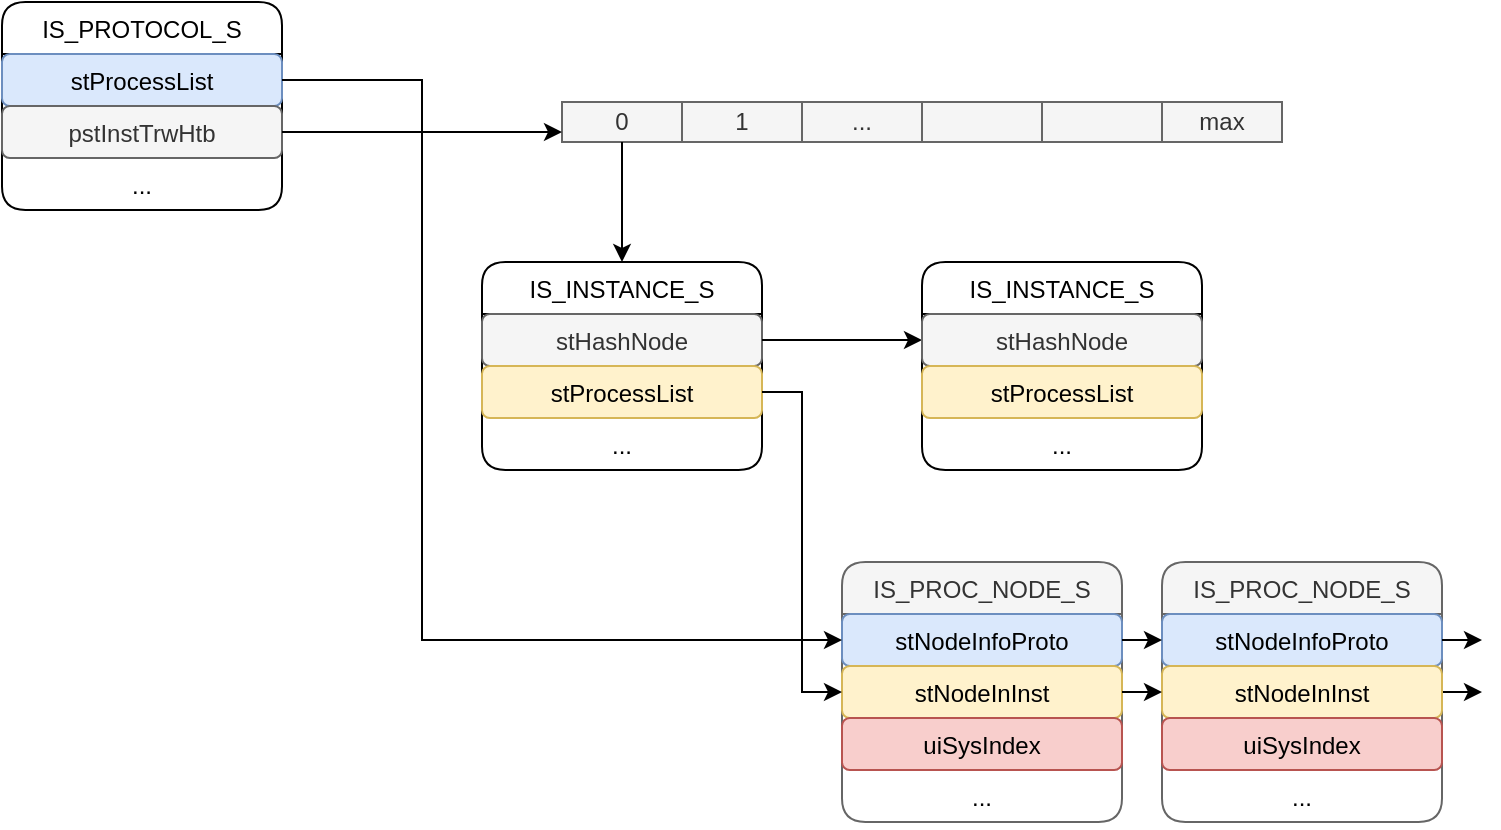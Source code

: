 <mxfile version="20.6.2" type="device" pages="3"><diagram id="wn0uVDq4G6q-NvNuPVWy" name="IS-IS"><mxGraphModel dx="1406" dy="826" grid="1" gridSize="10" guides="1" tooltips="1" connect="1" arrows="1" fold="1" page="1" pageScale="1" pageWidth="1169" pageHeight="827" math="0" shadow="0"><root><mxCell id="0"/><mxCell id="1" parent="0"/><mxCell id="R_8f7CvPFkwMtgxdkgoe-1" value="IS_PROTOCOL_S" style="swimlane;fontStyle=0;childLayout=stackLayout;horizontal=1;startSize=26;fillColor=none;horizontalStack=0;resizeParent=1;resizeParentMax=0;resizeLast=0;collapsible=1;marginBottom=0;rounded=1;shadow=0;glass=0;labelBackgroundColor=none;sketch=0;fontFamily=Helvetica;fontSize=12;fontColor=default;strokeColor=default;" parent="1" vertex="1"><mxGeometry x="80" y="110" width="140" height="104" as="geometry"/></mxCell><mxCell id="R_8f7CvPFkwMtgxdkgoe-2" value="stProcessList" style="text;strokeColor=#6c8ebf;fillColor=#dae8fc;align=center;verticalAlign=top;spacingLeft=4;spacingRight=4;overflow=hidden;rotatable=0;points=[[0,0.5],[1,0.5]];portConstraint=eastwest;rounded=1;shadow=0;glass=0;labelBackgroundColor=none;sketch=0;fontFamily=Helvetica;fontSize=12;" parent="R_8f7CvPFkwMtgxdkgoe-1" vertex="1"><mxGeometry y="26" width="140" height="26" as="geometry"/></mxCell><mxCell id="R_8f7CvPFkwMtgxdkgoe-3" value="pstInstTrwHtb" style="text;strokeColor=#666666;fillColor=#f5f5f5;align=center;verticalAlign=top;spacingLeft=4;spacingRight=4;overflow=hidden;rotatable=0;points=[[0,0.5],[1,0.5]];portConstraint=eastwest;rounded=1;shadow=0;glass=0;labelBackgroundColor=none;sketch=0;fontFamily=Helvetica;fontSize=12;fontColor=#333333;" parent="R_8f7CvPFkwMtgxdkgoe-1" vertex="1"><mxGeometry y="52" width="140" height="26" as="geometry"/></mxCell><mxCell id="R_8f7CvPFkwMtgxdkgoe-4" value="..." style="text;strokeColor=none;fillColor=none;align=center;verticalAlign=top;spacingLeft=4;spacingRight=4;overflow=hidden;rotatable=0;points=[[0,0.5],[1,0.5]];portConstraint=eastwest;rounded=1;shadow=0;glass=0;labelBackgroundColor=none;sketch=0;fontFamily=Helvetica;fontSize=12;fontColor=default;" parent="R_8f7CvPFkwMtgxdkgoe-1" vertex="1"><mxGeometry y="78" width="140" height="26" as="geometry"/></mxCell><mxCell id="R_8f7CvPFkwMtgxdkgoe-5" value="" style="group;rounded=1;shadow=0;glass=0;labelBackgroundColor=none;sketch=0;strokeColor=#666666;fillColor=#f5f5f5;gradientDirection=radial;fontFamily=Helvetica;fontSize=12;fontColor=#333333;" parent="1" vertex="1" connectable="0"><mxGeometry x="360" y="160" width="360" height="20" as="geometry"/></mxCell><mxCell id="R_8f7CvPFkwMtgxdkgoe-6" value="0" style="rounded=0;whiteSpace=wrap;html=1;shadow=0;glass=0;sketch=0;labelBackgroundColor=none;strokeColor=#666666;fontFamily=Helvetica;fontSize=12;fontColor=#333333;fillColor=#f5f5f5;" parent="R_8f7CvPFkwMtgxdkgoe-5" vertex="1"><mxGeometry width="60" height="20" as="geometry"/></mxCell><mxCell id="R_8f7CvPFkwMtgxdkgoe-7" value="1" style="rounded=0;whiteSpace=wrap;html=1;shadow=0;glass=0;sketch=0;labelBackgroundColor=none;strokeColor=#666666;fontFamily=Helvetica;fontSize=12;fontColor=#333333;fillColor=#f5f5f5;" parent="R_8f7CvPFkwMtgxdkgoe-5" vertex="1"><mxGeometry x="60" width="60" height="20" as="geometry"/></mxCell><mxCell id="R_8f7CvPFkwMtgxdkgoe-8" value="..." style="rounded=0;whiteSpace=wrap;html=1;shadow=0;glass=0;sketch=0;labelBackgroundColor=none;strokeColor=#666666;fontFamily=Helvetica;fontSize=12;fontColor=#333333;fillColor=#f5f5f5;" parent="R_8f7CvPFkwMtgxdkgoe-5" vertex="1"><mxGeometry x="120" width="60" height="20" as="geometry"/></mxCell><mxCell id="R_8f7CvPFkwMtgxdkgoe-9" value="" style="rounded=0;whiteSpace=wrap;html=1;shadow=0;glass=0;sketch=0;labelBackgroundColor=none;strokeColor=#666666;fontFamily=Helvetica;fontSize=12;fontColor=#333333;fillColor=#f5f5f5;" parent="R_8f7CvPFkwMtgxdkgoe-5" vertex="1"><mxGeometry x="180" width="60" height="20" as="geometry"/></mxCell><mxCell id="R_8f7CvPFkwMtgxdkgoe-10" value="" style="rounded=0;whiteSpace=wrap;html=1;shadow=0;glass=0;sketch=0;labelBackgroundColor=none;strokeColor=#666666;fontFamily=Helvetica;fontSize=12;fontColor=#333333;fillColor=#f5f5f5;" parent="R_8f7CvPFkwMtgxdkgoe-5" vertex="1"><mxGeometry x="240" width="60" height="20" as="geometry"/></mxCell><mxCell id="R_8f7CvPFkwMtgxdkgoe-11" value="max" style="rounded=0;whiteSpace=wrap;html=1;shadow=0;glass=0;sketch=0;labelBackgroundColor=none;strokeColor=#666666;fontFamily=Helvetica;fontSize=12;fontColor=#333333;fillColor=#f5f5f5;" parent="R_8f7CvPFkwMtgxdkgoe-5" vertex="1"><mxGeometry x="300" width="60" height="20" as="geometry"/></mxCell><mxCell id="R_8f7CvPFkwMtgxdkgoe-12" style="edgeStyle=orthogonalEdgeStyle;rounded=0;orthogonalLoop=1;jettySize=auto;html=1;entryX=0;entryY=0.75;entryDx=0;entryDy=0;fontFamily=Helvetica;fontSize=12;fontColor=default;exitX=1;exitY=0.5;exitDx=0;exitDy=0;" parent="1" source="R_8f7CvPFkwMtgxdkgoe-3" target="R_8f7CvPFkwMtgxdkgoe-6" edge="1"><mxGeometry relative="1" as="geometry"/></mxCell><mxCell id="R_8f7CvPFkwMtgxdkgoe-13" value="IS_INSTANCE_S" style="swimlane;fontStyle=0;childLayout=stackLayout;horizontal=1;startSize=26;fillColor=none;horizontalStack=0;resizeParent=1;resizeParentMax=0;resizeLast=0;collapsible=1;marginBottom=0;rounded=1;shadow=0;glass=0;labelBackgroundColor=none;sketch=0;fontFamily=Helvetica;fontSize=12;fontColor=default;strokeColor=default;" parent="1" vertex="1"><mxGeometry x="320" y="240" width="140" height="104" as="geometry"/></mxCell><mxCell id="R_8f7CvPFkwMtgxdkgoe-14" value="stHashNode" style="text;strokeColor=#666666;fillColor=#f5f5f5;align=center;verticalAlign=top;spacingLeft=4;spacingRight=4;overflow=hidden;rotatable=0;points=[[0,0.5],[1,0.5]];portConstraint=eastwest;rounded=1;shadow=0;glass=0;labelBackgroundColor=none;sketch=0;fontFamily=Helvetica;fontSize=12;fontColor=#333333;" parent="R_8f7CvPFkwMtgxdkgoe-13" vertex="1"><mxGeometry y="26" width="140" height="26" as="geometry"/></mxCell><mxCell id="R_8f7CvPFkwMtgxdkgoe-15" value="stProcessList" style="text;strokeColor=#d6b656;fillColor=#fff2cc;align=center;verticalAlign=top;spacingLeft=4;spacingRight=4;overflow=hidden;rotatable=0;points=[[0,0.5],[1,0.5]];portConstraint=eastwest;rounded=1;shadow=0;glass=0;labelBackgroundColor=none;sketch=0;fontFamily=Helvetica;fontSize=12;" parent="R_8f7CvPFkwMtgxdkgoe-13" vertex="1"><mxGeometry y="52" width="140" height="26" as="geometry"/></mxCell><mxCell id="R_8f7CvPFkwMtgxdkgoe-16" value="..." style="text;strokeColor=none;fillColor=none;align=center;verticalAlign=top;spacingLeft=4;spacingRight=4;overflow=hidden;rotatable=0;points=[[0,0.5],[1,0.5]];portConstraint=eastwest;rounded=1;shadow=0;glass=0;labelBackgroundColor=none;sketch=0;fontFamily=Helvetica;fontSize=12;fontColor=default;" parent="R_8f7CvPFkwMtgxdkgoe-13" vertex="1"><mxGeometry y="78" width="140" height="26" as="geometry"/></mxCell><mxCell id="R_8f7CvPFkwMtgxdkgoe-17" style="edgeStyle=orthogonalEdgeStyle;rounded=0;orthogonalLoop=1;jettySize=auto;html=1;entryX=0;entryY=0.5;entryDx=0;entryDy=0;fontFamily=Helvetica;fontSize=12;fontColor=default;" parent="1" source="R_8f7CvPFkwMtgxdkgoe-14" target="R_8f7CvPFkwMtgxdkgoe-25" edge="1"><mxGeometry relative="1" as="geometry"><mxPoint x="520" y="279" as="targetPoint"/></mxGeometry></mxCell><mxCell id="R_8f7CvPFkwMtgxdkgoe-18" style="edgeStyle=orthogonalEdgeStyle;rounded=0;orthogonalLoop=1;jettySize=auto;html=1;entryX=0.5;entryY=0;entryDx=0;entryDy=0;fontFamily=Helvetica;fontSize=12;fontColor=default;" parent="1" source="R_8f7CvPFkwMtgxdkgoe-6" target="R_8f7CvPFkwMtgxdkgoe-13" edge="1"><mxGeometry relative="1" as="geometry"/></mxCell><mxCell id="R_8f7CvPFkwMtgxdkgoe-19" value="IS_PROC_NODE_S" style="swimlane;fontStyle=0;childLayout=stackLayout;horizontal=1;startSize=26;fillColor=#f5f5f5;horizontalStack=0;resizeParent=1;resizeParentMax=0;resizeLast=0;collapsible=1;marginBottom=0;rounded=1;shadow=0;glass=0;labelBackgroundColor=none;sketch=0;fontFamily=Helvetica;fontSize=12;fontColor=#333333;strokeColor=#666666;" parent="1" vertex="1"><mxGeometry x="500" y="390" width="140" height="130" as="geometry"/></mxCell><mxCell id="R_8f7CvPFkwMtgxdkgoe-20" value="stNodeInfoProto" style="text;strokeColor=#6c8ebf;fillColor=#dae8fc;align=center;verticalAlign=top;spacingLeft=4;spacingRight=4;overflow=hidden;rotatable=0;points=[[0,0.5],[1,0.5]];portConstraint=eastwest;rounded=1;shadow=0;glass=0;labelBackgroundColor=none;sketch=0;fontFamily=Helvetica;fontSize=12;" parent="R_8f7CvPFkwMtgxdkgoe-19" vertex="1"><mxGeometry y="26" width="140" height="26" as="geometry"/></mxCell><mxCell id="R_8f7CvPFkwMtgxdkgoe-21" value="stNodeInInst" style="text;strokeColor=#d6b656;fillColor=#fff2cc;align=center;verticalAlign=top;spacingLeft=4;spacingRight=4;overflow=hidden;rotatable=0;points=[[0,0.5],[1,0.5]];portConstraint=eastwest;rounded=1;shadow=0;glass=0;labelBackgroundColor=none;sketch=0;fontFamily=Helvetica;fontSize=12;" parent="R_8f7CvPFkwMtgxdkgoe-19" vertex="1"><mxGeometry y="52" width="140" height="26" as="geometry"/></mxCell><mxCell id="R_8f7CvPFkwMtgxdkgoe-22" value="uiSysIndex" style="text;strokeColor=#b85450;fillColor=#f8cecc;align=center;verticalAlign=top;spacingLeft=4;spacingRight=4;overflow=hidden;rotatable=0;points=[[0,0.5],[1,0.5]];portConstraint=eastwest;rounded=1;shadow=0;glass=0;labelBackgroundColor=none;sketch=0;fontFamily=Helvetica;fontSize=12;" parent="R_8f7CvPFkwMtgxdkgoe-19" vertex="1"><mxGeometry y="78" width="140" height="26" as="geometry"/></mxCell><mxCell id="R_8f7CvPFkwMtgxdkgoe-23" value="..." style="text;strokeColor=none;fillColor=none;align=center;verticalAlign=top;spacingLeft=4;spacingRight=4;overflow=hidden;rotatable=0;points=[[0,0.5],[1,0.5]];portConstraint=eastwest;rounded=1;shadow=0;glass=0;labelBackgroundColor=none;sketch=0;fontFamily=Helvetica;fontSize=12;fontColor=default;" parent="R_8f7CvPFkwMtgxdkgoe-19" vertex="1"><mxGeometry y="104" width="140" height="26" as="geometry"/></mxCell><mxCell id="R_8f7CvPFkwMtgxdkgoe-24" value="IS_INSTANCE_S" style="swimlane;fontStyle=0;childLayout=stackLayout;horizontal=1;startSize=26;fillColor=none;horizontalStack=0;resizeParent=1;resizeParentMax=0;resizeLast=0;collapsible=1;marginBottom=0;rounded=1;shadow=0;glass=0;labelBackgroundColor=none;sketch=0;fontFamily=Helvetica;fontSize=12;fontColor=default;strokeColor=default;" parent="1" vertex="1"><mxGeometry x="540" y="240" width="140" height="104" as="geometry"/></mxCell><mxCell id="R_8f7CvPFkwMtgxdkgoe-25" value="stHashNode" style="text;strokeColor=#666666;fillColor=#f5f5f5;align=center;verticalAlign=top;spacingLeft=4;spacingRight=4;overflow=hidden;rotatable=0;points=[[0,0.5],[1,0.5]];portConstraint=eastwest;rounded=1;shadow=0;glass=0;labelBackgroundColor=none;sketch=0;fontFamily=Helvetica;fontSize=12;fontColor=#333333;" parent="R_8f7CvPFkwMtgxdkgoe-24" vertex="1"><mxGeometry y="26" width="140" height="26" as="geometry"/></mxCell><mxCell id="R_8f7CvPFkwMtgxdkgoe-26" value="stProcessList" style="text;strokeColor=#d6b656;fillColor=#fff2cc;align=center;verticalAlign=top;spacingLeft=4;spacingRight=4;overflow=hidden;rotatable=0;points=[[0,0.5],[1,0.5]];portConstraint=eastwest;rounded=1;shadow=0;glass=0;labelBackgroundColor=none;sketch=0;fontFamily=Helvetica;fontSize=12;" parent="R_8f7CvPFkwMtgxdkgoe-24" vertex="1"><mxGeometry y="52" width="140" height="26" as="geometry"/></mxCell><mxCell id="R_8f7CvPFkwMtgxdkgoe-27" value="..." style="text;strokeColor=none;fillColor=none;align=center;verticalAlign=top;spacingLeft=4;spacingRight=4;overflow=hidden;rotatable=0;points=[[0,0.5],[1,0.5]];portConstraint=eastwest;rounded=1;shadow=0;glass=0;labelBackgroundColor=none;sketch=0;fontFamily=Helvetica;fontSize=12;fontColor=default;" parent="R_8f7CvPFkwMtgxdkgoe-24" vertex="1"><mxGeometry y="78" width="140" height="26" as="geometry"/></mxCell><mxCell id="R_8f7CvPFkwMtgxdkgoe-28" style="edgeStyle=orthogonalEdgeStyle;rounded=0;orthogonalLoop=1;jettySize=auto;html=1;exitX=1;exitY=0.5;exitDx=0;exitDy=0;fontFamily=Helvetica;fontSize=12;fontColor=default;" parent="1" source="R_8f7CvPFkwMtgxdkgoe-29" edge="1"><mxGeometry relative="1" as="geometry"><mxPoint x="820" y="455" as="targetPoint"/></mxGeometry></mxCell><mxCell id="R_8f7CvPFkwMtgxdkgoe-29" value="IS_PROC_NODE_S" style="swimlane;fontStyle=0;childLayout=stackLayout;horizontal=1;startSize=26;fillColor=#f5f5f5;horizontalStack=0;resizeParent=1;resizeParentMax=0;resizeLast=0;collapsible=1;marginBottom=0;rounded=1;shadow=0;glass=0;labelBackgroundColor=none;sketch=0;fontFamily=Helvetica;fontSize=12;fontColor=#333333;strokeColor=#666666;" parent="1" vertex="1"><mxGeometry x="660" y="390" width="140" height="130" as="geometry"/></mxCell><mxCell id="R_8f7CvPFkwMtgxdkgoe-30" value="stNodeInfoProto" style="text;strokeColor=#6c8ebf;fillColor=#dae8fc;align=center;verticalAlign=top;spacingLeft=4;spacingRight=4;overflow=hidden;rotatable=0;points=[[0,0.5],[1,0.5]];portConstraint=eastwest;rounded=1;shadow=0;glass=0;labelBackgroundColor=none;sketch=0;fontFamily=Helvetica;fontSize=12;" parent="R_8f7CvPFkwMtgxdkgoe-29" vertex="1"><mxGeometry y="26" width="140" height="26" as="geometry"/></mxCell><mxCell id="R_8f7CvPFkwMtgxdkgoe-31" value="stNodeInInst" style="text;strokeColor=#d6b656;fillColor=#fff2cc;align=center;verticalAlign=top;spacingLeft=4;spacingRight=4;overflow=hidden;rotatable=0;points=[[0,0.5],[1,0.5]];portConstraint=eastwest;rounded=1;shadow=0;glass=0;labelBackgroundColor=none;sketch=0;fontFamily=Helvetica;fontSize=12;" parent="R_8f7CvPFkwMtgxdkgoe-29" vertex="1"><mxGeometry y="52" width="140" height="26" as="geometry"/></mxCell><mxCell id="R_8f7CvPFkwMtgxdkgoe-32" value="uiSysIndex" style="text;strokeColor=#b85450;fillColor=#f8cecc;align=center;verticalAlign=top;spacingLeft=4;spacingRight=4;overflow=hidden;rotatable=0;points=[[0,0.5],[1,0.5]];portConstraint=eastwest;rounded=1;shadow=0;glass=0;labelBackgroundColor=none;sketch=0;fontFamily=Helvetica;fontSize=12;" parent="R_8f7CvPFkwMtgxdkgoe-29" vertex="1"><mxGeometry y="78" width="140" height="26" as="geometry"/></mxCell><mxCell id="R_8f7CvPFkwMtgxdkgoe-33" value="..." style="text;strokeColor=none;fillColor=none;align=center;verticalAlign=top;spacingLeft=4;spacingRight=4;overflow=hidden;rotatable=0;points=[[0,0.5],[1,0.5]];portConstraint=eastwest;rounded=1;shadow=0;glass=0;labelBackgroundColor=none;sketch=0;fontFamily=Helvetica;fontSize=12;fontColor=default;" parent="R_8f7CvPFkwMtgxdkgoe-29" vertex="1"><mxGeometry y="104" width="140" height="26" as="geometry"/></mxCell><mxCell id="R_8f7CvPFkwMtgxdkgoe-34" style="edgeStyle=orthogonalEdgeStyle;rounded=0;orthogonalLoop=1;jettySize=auto;html=1;exitX=1;exitY=0.5;exitDx=0;exitDy=0;entryX=0;entryY=0.5;entryDx=0;entryDy=0;fontFamily=Helvetica;fontSize=12;fontColor=default;" parent="1" source="R_8f7CvPFkwMtgxdkgoe-15" target="R_8f7CvPFkwMtgxdkgoe-19" edge="1"><mxGeometry relative="1" as="geometry"/></mxCell><mxCell id="R_8f7CvPFkwMtgxdkgoe-35" style="edgeStyle=orthogonalEdgeStyle;rounded=0;orthogonalLoop=1;jettySize=auto;html=1;exitX=1;exitY=0.5;exitDx=0;exitDy=0;entryX=0;entryY=0.5;entryDx=0;entryDy=0;fontFamily=Helvetica;fontSize=12;fontColor=default;" parent="1" source="R_8f7CvPFkwMtgxdkgoe-21" target="R_8f7CvPFkwMtgxdkgoe-31" edge="1"><mxGeometry relative="1" as="geometry"/></mxCell><mxCell id="R_8f7CvPFkwMtgxdkgoe-36" style="edgeStyle=orthogonalEdgeStyle;rounded=0;orthogonalLoop=1;jettySize=auto;html=1;exitX=1;exitY=0.5;exitDx=0;exitDy=0;entryX=0;entryY=0.5;entryDx=0;entryDy=0;fontFamily=Helvetica;fontSize=12;fontColor=default;" parent="1" source="R_8f7CvPFkwMtgxdkgoe-2" target="R_8f7CvPFkwMtgxdkgoe-20" edge="1"><mxGeometry relative="1" as="geometry"><Array as="points"><mxPoint x="290" y="149"/><mxPoint x="290" y="429"/></Array></mxGeometry></mxCell><mxCell id="R_8f7CvPFkwMtgxdkgoe-37" style="edgeStyle=orthogonalEdgeStyle;rounded=0;orthogonalLoop=1;jettySize=auto;html=1;exitX=1;exitY=0.5;exitDx=0;exitDy=0;fontFamily=Helvetica;fontSize=12;fontColor=default;entryX=0;entryY=0.5;entryDx=0;entryDy=0;" parent="1" source="R_8f7CvPFkwMtgxdkgoe-20" target="R_8f7CvPFkwMtgxdkgoe-30" edge="1"><mxGeometry relative="1" as="geometry"><mxPoint x="640" y="429" as="targetPoint"/></mxGeometry></mxCell><mxCell id="R_8f7CvPFkwMtgxdkgoe-38" style="edgeStyle=orthogonalEdgeStyle;rounded=0;orthogonalLoop=1;jettySize=auto;html=1;exitX=1;exitY=0.5;exitDx=0;exitDy=0;fontFamily=Helvetica;fontSize=12;fontColor=default;" parent="1" source="R_8f7CvPFkwMtgxdkgoe-30" edge="1"><mxGeometry relative="1" as="geometry"><mxPoint x="820" y="429" as="targetPoint"/></mxGeometry></mxCell></root></mxGraphModel></diagram><diagram id="L3ONEh7WMysajvkjSnBs" name="SRMS"><mxGraphModel dx="1975" dy="2142" grid="1" gridSize="10" guides="1" tooltips="1" connect="1" arrows="1" fold="1" page="1" pageScale="1" pageWidth="1169" pageHeight="827" math="0" shadow="0"><root><mxCell id="0"/><mxCell id="1" parent="0"/><mxCell id="jCfRRNEf2hGGLTalVo_z-1" style="edgeStyle=orthogonalEdgeStyle;rounded=0;orthogonalLoop=1;jettySize=auto;html=1;exitX=1;exitY=0.5;exitDx=0;exitDy=0;entryX=0;entryY=0.5;entryDx=0;entryDy=0;startArrow=classic;startFill=1;" edge="1" parent="1" source="jCfRRNEf2hGGLTalVo_z-4" target="jCfRRNEf2hGGLTalVo_z-6"><mxGeometry relative="1" as="geometry"/></mxCell><mxCell id="jCfRRNEf2hGGLTalVo_z-2" value="SRV6_ENDAS_LIST_S" style="swimlane;fontStyle=0;childLayout=stackLayout;horizontal=1;startSize=26;fillColor=none;horizontalStack=0;resizeParent=1;resizeParentMax=0;resizeLast=0;collapsible=1;marginBottom=0;rounded=1;shadow=0;glass=0;labelBackgroundColor=none;sketch=0;fontFamily=Helvetica;fontSize=12;fontColor=default;strokeColor=default;" vertex="1" parent="1"><mxGeometry x="180" y="-770" width="140" height="78" as="geometry"/></mxCell><mxCell id="jCfRRNEf2hGGLTalVo_z-3" value="stEndASTblRWLock" style="text;align=center;verticalAlign=top;spacingLeft=4;spacingRight=4;overflow=hidden;rotatable=0;points=[[0,0.5],[1,0.5]];portConstraint=eastwest;rounded=1;shadow=0;glass=0;labelBackgroundColor=none;sketch=0;fontFamily=Helvetica;fontSize=12;" vertex="1" parent="jCfRRNEf2hGGLTalVo_z-2"><mxGeometry y="26" width="140" height="26" as="geometry"/></mxCell><mxCell id="jCfRRNEf2hGGLTalVo_z-4" value="stEndAsConfigList" style="text;strokeColor=#6c8ebf;fillColor=#dae8fc;align=center;verticalAlign=top;spacingLeft=4;spacingRight=4;overflow=hidden;rotatable=0;points=[[0,0.5],[1,0.5]];portConstraint=eastwest;rounded=1;shadow=0;glass=0;labelBackgroundColor=none;sketch=0;fontFamily=Helvetica;fontSize=12;" vertex="1" parent="jCfRRNEf2hGGLTalVo_z-2"><mxGeometry y="52" width="140" height="26" as="geometry"/></mxCell><mxCell id="jCfRRNEf2hGGLTalVo_z-5" value="SRV6_CFG_ENDAS_S" style="swimlane;fontStyle=0;childLayout=stackLayout;horizontal=1;startSize=26;fillColor=none;horizontalStack=0;resizeParent=1;resizeParentMax=0;resizeLast=0;collapsible=1;marginBottom=0;rounded=1;shadow=0;glass=0;labelBackgroundColor=none;sketch=0;fontFamily=Helvetica;fontSize=12;fontColor=default;strokeColor=default;" vertex="1" parent="1"><mxGeometry x="400" y="-740" width="140" height="208" as="geometry"/></mxCell><mxCell id="jCfRRNEf2hGGLTalVo_z-6" value="stNode" style="text;strokeColor=#6c8ebf;fillColor=#dae8fc;align=center;verticalAlign=top;spacingLeft=4;spacingRight=4;overflow=hidden;rotatable=0;points=[[0,0.5],[1,0.5]];portConstraint=eastwest;rounded=1;shadow=0;glass=0;labelBackgroundColor=none;sketch=0;fontFamily=Helvetica;fontSize=12;" vertex="1" parent="jCfRRNEf2hGGLTalVo_z-5"><mxGeometry y="26" width="140" height="26" as="geometry"/></mxCell><mxCell id="jCfRRNEf2hGGLTalVo_z-7" value="uiFuncCode" style="text;strokeColor=default;fillColor=default;align=center;verticalAlign=top;spacingLeft=4;spacingRight=4;overflow=hidden;rotatable=0;points=[[0,0.5],[1,0.5]];portConstraint=eastwest;rounded=1;shadow=0;glass=0;labelBackgroundColor=none;sketch=0;fontFamily=Helvetica;fontSize=12;fontColor=default;" vertex="1" parent="jCfRRNEf2hGGLTalVo_z-5"><mxGeometry y="52" width="140" height="26" as="geometry"/></mxCell><mxCell id="jCfRRNEf2hGGLTalVo_z-8" value="szLocatorName" style="text;strokeColor=default;fillColor=default;align=center;verticalAlign=top;spacingLeft=4;spacingRight=4;overflow=hidden;rotatable=0;points=[[0,0.5],[1,0.5]];portConstraint=eastwest;rounded=1;shadow=0;glass=0;labelBackgroundColor=none;sketch=0;fontFamily=Helvetica;fontSize=12;fontColor=default;" vertex="1" parent="jCfRRNEf2hGGLTalVo_z-5"><mxGeometry y="78" width="140" height="26" as="geometry"/></mxCell><mxCell id="jCfRRNEf2hGGLTalVo_z-9" value="..." style="text;align=center;verticalAlign=top;spacingLeft=4;spacingRight=4;overflow=hidden;rotatable=0;points=[[0,0.5],[1,0.5]];portConstraint=eastwest;rounded=1;shadow=0;glass=0;labelBackgroundColor=none;sketch=0;fontFamily=Helvetica;fontSize=12;" vertex="1" parent="jCfRRNEf2hGGLTalVo_z-5"><mxGeometry y="104" width="140" height="26" as="geometry"/></mxCell><mxCell id="jCfRRNEf2hGGLTalVo_z-10" value="usEncapsType" style="text;strokeColor=default;fillColor=default;align=center;verticalAlign=top;spacingLeft=4;spacingRight=4;overflow=hidden;rotatable=0;points=[[0,0.5],[1,0.5]];portConstraint=eastwest;rounded=1;shadow=0;glass=0;labelBackgroundColor=none;sketch=0;fontFamily=Helvetica;fontSize=12;fontColor=default;" vertex="1" parent="jCfRRNEf2hGGLTalVo_z-5"><mxGeometry y="130" width="140" height="26" as="geometry"/></mxCell><mxCell id="jCfRRNEf2hGGLTalVo_z-11" value="stEncapsList" style="text;strokeColor=#82b366;fillColor=#d5e8d4;align=center;verticalAlign=top;spacingLeft=4;spacingRight=4;overflow=hidden;rotatable=0;points=[[0,0.5],[1,0.5]];portConstraint=eastwest;rounded=1;shadow=0;glass=0;labelBackgroundColor=none;sketch=0;fontFamily=Helvetica;fontSize=12;" vertex="1" parent="jCfRRNEf2hGGLTalVo_z-5"><mxGeometry y="156" width="140" height="26" as="geometry"/></mxCell><mxCell id="jCfRRNEf2hGGLTalVo_z-12" value="..." style="text;strokeColor=none;fillColor=none;align=center;verticalAlign=top;spacingLeft=4;spacingRight=4;overflow=hidden;rotatable=0;points=[[0,0.5],[1,0.5]];portConstraint=eastwest;rounded=1;shadow=0;glass=0;labelBackgroundColor=none;sketch=0;fontFamily=Helvetica;fontSize=12;fontColor=default;" vertex="1" parent="jCfRRNEf2hGGLTalVo_z-5"><mxGeometry y="182" width="140" height="26" as="geometry"/></mxCell><mxCell id="jCfRRNEf2hGGLTalVo_z-13" style="edgeStyle=orthogonalEdgeStyle;rounded=0;orthogonalLoop=1;jettySize=auto;html=1;exitX=1;exitY=0.5;exitDx=0;exitDy=0;entryX=0;entryY=0.5;entryDx=0;entryDy=0;strokeColor=none;startArrow=classic;startFill=1;" edge="1" parent="1" source="jCfRRNEf2hGGLTalVo_z-4" target="jCfRRNEf2hGGLTalVo_z-6"><mxGeometry relative="1" as="geometry"/></mxCell><mxCell id="jCfRRNEf2hGGLTalVo_z-14" value="SRV6_ENCAPS_ENTRY_S" style="swimlane;fontStyle=0;childLayout=stackLayout;horizontal=1;startSize=26;fillColor=none;horizontalStack=0;resizeParent=1;resizeParentMax=0;resizeLast=0;collapsible=1;marginBottom=0;rounded=1;shadow=0;glass=0;labelBackgroundColor=none;sketch=0;fontFamily=Helvetica;fontSize=12;fontColor=default;strokeColor=default;" vertex="1" parent="1"><mxGeometry x="690" y="-490" width="140" height="312" as="geometry"/></mxCell><mxCell id="jCfRRNEf2hGGLTalVo_z-15" value="stNode" style="text;strokeColor=#82b366;fillColor=#d5e8d4;align=center;verticalAlign=top;spacingLeft=4;spacingRight=4;overflow=hidden;rotatable=0;points=[[0,0.5],[1,0.5]];portConstraint=eastwest;rounded=1;shadow=0;glass=0;labelBackgroundColor=none;sketch=0;fontFamily=Helvetica;fontSize=12;" vertex="1" parent="jCfRRNEf2hGGLTalVo_z-14"><mxGeometry y="26" width="140" height="26" as="geometry"/></mxCell><mxCell id="jCfRRNEf2hGGLTalVo_z-16" value="uiNexthop" style="text;strokeColor=default;fillColor=default;align=center;verticalAlign=top;spacingLeft=4;spacingRight=4;overflow=hidden;rotatable=0;points=[[0,0.5],[1,0.5]];portConstraint=eastwest;rounded=1;shadow=0;glass=0;labelBackgroundColor=none;sketch=0;fontFamily=Helvetica;fontSize=12;fontColor=default;" vertex="1" parent="jCfRRNEf2hGGLTalVo_z-14"><mxGeometry y="52" width="140" height="26" as="geometry"/></mxCell><mxCell id="jCfRRNEf2hGGLTalVo_z-17" value="ifIndexOut" style="text;strokeColor=default;fillColor=default;align=center;verticalAlign=top;spacingLeft=4;spacingRight=4;overflow=hidden;rotatable=0;points=[[0,0.5],[1,0.5]];portConstraint=eastwest;rounded=1;shadow=0;glass=0;labelBackgroundColor=none;sketch=0;fontFamily=Helvetica;fontSize=12;fontColor=default;" vertex="1" parent="jCfRRNEf2hGGLTalVo_z-14"><mxGeometry y="78" width="140" height="26" as="geometry"/></mxCell><mxCell id="jCfRRNEf2hGGLTalVo_z-18" value="ifIndexIn" style="text;strokeColor=default;fillColor=default;align=center;verticalAlign=top;spacingLeft=4;spacingRight=4;overflow=hidden;rotatable=0;points=[[0,0.5],[1,0.5]];portConstraint=eastwest;rounded=1;shadow=0;glass=0;labelBackgroundColor=none;sketch=0;fontFamily=Helvetica;fontSize=12;fontColor=default;" vertex="1" parent="jCfRRNEf2hGGLTalVo_z-14"><mxGeometry y="104" width="140" height="26" as="geometry"/></mxCell><mxCell id="jCfRRNEf2hGGLTalVo_z-19" value="uiSymmetricIndex" style="text;strokeColor=default;fillColor=default;align=center;verticalAlign=top;spacingLeft=4;spacingRight=4;overflow=hidden;rotatable=0;points=[[0,0.5],[1,0.5]];portConstraint=eastwest;rounded=1;shadow=0;glass=0;labelBackgroundColor=none;sketch=0;fontFamily=Helvetica;fontSize=12;fontColor=default;" vertex="1" parent="jCfRRNEf2hGGLTalVo_z-14"><mxGeometry y="130" width="140" height="26" as="geometry"/></mxCell><mxCell id="jCfRRNEf2hGGLTalVo_z-20" value="usOutVlanId" style="text;strokeColor=default;fillColor=default;align=center;verticalAlign=top;spacingLeft=4;spacingRight=4;overflow=hidden;rotatable=0;points=[[0,0.5],[1,0.5]];portConstraint=eastwest;rounded=1;shadow=0;glass=0;labelBackgroundColor=none;sketch=0;fontFamily=Helvetica;fontSize=12;fontColor=default;" vertex="1" parent="jCfRRNEf2hGGLTalVo_z-14"><mxGeometry y="156" width="140" height="26" as="geometry"/></mxCell><mxCell id="jCfRRNEf2hGGLTalVo_z-21" value="usOutCEVid" style="text;strokeColor=default;fillColor=default;align=center;verticalAlign=top;spacingLeft=4;spacingRight=4;overflow=hidden;rotatable=0;points=[[0,0.5],[1,0.5]];portConstraint=eastwest;rounded=1;shadow=0;glass=0;labelBackgroundColor=none;sketch=0;fontFamily=Helvetica;fontSize=12;fontColor=default;" vertex="1" parent="jCfRRNEf2hGGLTalVo_z-14"><mxGeometry y="182" width="140" height="26" as="geometry"/></mxCell><mxCell id="jCfRRNEf2hGGLTalVo_z-22" value="usInVlanId" style="text;strokeColor=default;fillColor=default;align=center;verticalAlign=top;spacingLeft=4;spacingRight=4;overflow=hidden;rotatable=0;points=[[0,0.5],[1,0.5]];portConstraint=eastwest;rounded=1;shadow=0;glass=0;labelBackgroundColor=none;sketch=0;fontFamily=Helvetica;fontSize=12;fontColor=default;" vertex="1" parent="jCfRRNEf2hGGLTalVo_z-14"><mxGeometry y="208" width="140" height="26" as="geometry"/></mxCell><mxCell id="jCfRRNEf2hGGLTalVo_z-23" value="usInCEVid" style="text;strokeColor=default;fillColor=default;align=center;verticalAlign=top;spacingLeft=4;spacingRight=4;overflow=hidden;rotatable=0;points=[[0,0.5],[1,0.5]];portConstraint=eastwest;rounded=1;shadow=0;glass=0;labelBackgroundColor=none;sketch=0;fontFamily=Helvetica;fontSize=12;fontColor=default;" vertex="1" parent="jCfRRNEf2hGGLTalVo_z-14"><mxGeometry y="234" width="140" height="26" as="geometry"/></mxCell><mxCell id="jCfRRNEf2hGGLTalVo_z-24" value="aucDestMac" style="text;strokeColor=default;fillColor=default;align=center;verticalAlign=top;spacingLeft=4;spacingRight=4;overflow=hidden;rotatable=0;points=[[0,0.5],[1,0.5]];portConstraint=eastwest;rounded=1;shadow=0;glass=0;labelBackgroundColor=none;sketch=0;fontFamily=Helvetica;fontSize=12;fontColor=default;" vertex="1" parent="jCfRRNEf2hGGLTalVo_z-14"><mxGeometry y="260" width="140" height="26" as="geometry"/></mxCell><mxCell id="jCfRRNEf2hGGLTalVo_z-25" value="stIpv6NextHop" style="text;strokeColor=none;fillColor=none;align=center;verticalAlign=top;spacingLeft=4;spacingRight=4;overflow=hidden;rotatable=0;points=[[0,0.5],[1,0.5]];portConstraint=eastwest;rounded=1;shadow=0;glass=0;labelBackgroundColor=none;sketch=0;fontFamily=Helvetica;fontSize=12;fontColor=default;" vertex="1" parent="jCfRRNEf2hGGLTalVo_z-14"><mxGeometry y="286" width="140" height="26" as="geometry"/></mxCell><mxCell id="jCfRRNEf2hGGLTalVo_z-26" style="edgeStyle=orthogonalEdgeStyle;rounded=0;orthogonalLoop=1;jettySize=auto;html=1;exitX=1;exitY=0.5;exitDx=0;exitDy=0;entryX=0;entryY=0.5;entryDx=0;entryDy=0;startArrow=classic;startFill=1;" edge="1" parent="1" source="jCfRRNEf2hGGLTalVo_z-11" target="jCfRRNEf2hGGLTalVo_z-15"><mxGeometry relative="1" as="geometry"/></mxCell><mxCell id="jCfRRNEf2hGGLTalVo_z-27" style="edgeStyle=orthogonalEdgeStyle;rounded=0;orthogonalLoop=1;jettySize=auto;html=1;exitX=1;exitY=0.5;exitDx=0;exitDy=0;entryX=0;entryY=0.25;entryDx=0;entryDy=0;startArrow=none;startFill=0;" edge="1" parent="1" source="jCfRRNEf2hGGLTalVo_z-28" target="jCfRRNEf2hGGLTalVo_z-2"><mxGeometry relative="1" as="geometry"/></mxCell><mxCell id="jCfRRNEf2hGGLTalVo_z-28" value="g_stEndAsConfigList" style="html=1;" vertex="1" parent="1"><mxGeometry x="30" y="-760" width="110" height="50" as="geometry"/></mxCell><mxCell id="jCfRRNEf2hGGLTalVo_z-29" style="edgeStyle=orthogonalEdgeStyle;rounded=0;orthogonalLoop=1;jettySize=auto;html=1;exitX=1;exitY=0.5;exitDx=0;exitDy=0;entryX=0;entryY=0.25;entryDx=0;entryDy=0;startArrow=none;startFill=0;" edge="1" parent="1" source="jCfRRNEf2hGGLTalVo_z-30" target="jCfRRNEf2hGGLTalVo_z-31"><mxGeometry relative="1" as="geometry"/></mxCell><mxCell id="jCfRRNEf2hGGLTalVo_z-30" value="g_stSFCProxyList" style="html=1;" vertex="1" parent="1"><mxGeometry x="20" y="-80" width="110" height="50" as="geometry"/></mxCell><mxCell id="jCfRRNEf2hGGLTalVo_z-31" value="SRV6_SFC_PROXYLIST_S" style="swimlane;fontStyle=0;childLayout=stackLayout;horizontal=1;startSize=26;fillColor=none;horizontalStack=0;resizeParent=1;resizeParentMax=0;resizeLast=0;collapsible=1;marginBottom=0;rounded=1;shadow=0;glass=0;labelBackgroundColor=none;sketch=0;fontFamily=Helvetica;fontSize=12;fontColor=default;strokeColor=default;" vertex="1" parent="1"><mxGeometry x="190" y="-70" width="180" height="78" as="geometry"/></mxCell><mxCell id="jCfRRNEf2hGGLTalVo_z-32" value="stRWLock" style="text;align=center;verticalAlign=top;spacingLeft=4;spacingRight=4;overflow=hidden;rotatable=0;points=[[0,0.5],[1,0.5]];portConstraint=eastwest;rounded=1;shadow=0;glass=0;labelBackgroundColor=none;sketch=0;fontFamily=Helvetica;fontSize=12;" vertex="1" parent="jCfRRNEf2hGGLTalVo_z-31"><mxGeometry y="26" width="180" height="26" as="geometry"/></mxCell><mxCell id="jCfRRNEf2hGGLTalVo_z-33" value="stHead" style="text;align=center;verticalAlign=top;spacingLeft=4;spacingRight=4;overflow=hidden;rotatable=0;points=[[0,0.5],[1,0.5]];portConstraint=eastwest;rounded=1;shadow=0;glass=0;labelBackgroundColor=none;sketch=0;fontFamily=Helvetica;fontSize=12;fillColor=#ffe6cc;strokeColor=#d79b00;" vertex="1" parent="jCfRRNEf2hGGLTalVo_z-31"><mxGeometry y="52" width="180" height="26" as="geometry"/></mxCell><mxCell id="jCfRRNEf2hGGLTalVo_z-34" value="SRV6_SFC_PROXY_S" style="swimlane;fontStyle=0;childLayout=stackLayout;horizontal=1;startSize=26;fillColor=none;horizontalStack=0;resizeParent=1;resizeParentMax=0;resizeLast=0;collapsible=1;marginBottom=0;rounded=1;shadow=0;glass=0;labelBackgroundColor=none;sketch=0;fontFamily=Helvetica;fontSize=12;fontColor=default;strokeColor=default;" vertex="1" parent="1"><mxGeometry x="450" y="-40" width="140" height="104" as="geometry"/></mxCell><mxCell id="jCfRRNEf2hGGLTalVo_z-35" value="stNode" style="text;strokeColor=#d79b00;fillColor=#ffe6cc;align=center;verticalAlign=top;spacingLeft=4;spacingRight=4;overflow=hidden;rotatable=0;points=[[0,0.5],[1,0.5]];portConstraint=eastwest;rounded=1;shadow=0;glass=0;labelBackgroundColor=none;sketch=0;fontFamily=Helvetica;fontSize=12;" vertex="1" parent="jCfRRNEf2hGGLTalVo_z-34"><mxGeometry y="26" width="140" height="26" as="geometry"/></mxCell><mxCell id="jCfRRNEf2hGGLTalVo_z-36" value="stKey" style="text;strokeColor=default;fillColor=default;align=center;verticalAlign=top;spacingLeft=4;spacingRight=4;overflow=hidden;rotatable=0;points=[[0,0.5],[1,0.5]];portConstraint=eastwest;rounded=1;shadow=0;glass=0;labelBackgroundColor=none;sketch=0;fontFamily=Helvetica;fontSize=12;fontColor=default;" vertex="1" parent="jCfRRNEf2hGGLTalVo_z-34"><mxGeometry y="52" width="140" height="26" as="geometry"/></mxCell><mxCell id="jCfRRNEf2hGGLTalVo_z-37" value="pData" style="text;strokeColor=none;fillColor=none;align=center;verticalAlign=top;spacingLeft=4;spacingRight=4;overflow=hidden;rotatable=0;points=[[0,0.5],[1,0.5]];portConstraint=eastwest;rounded=1;shadow=0;glass=0;labelBackgroundColor=none;sketch=0;fontFamily=Helvetica;fontSize=12;fontColor=default;" vertex="1" parent="jCfRRNEf2hGGLTalVo_z-34"><mxGeometry y="78" width="140" height="26" as="geometry"/></mxCell><mxCell id="jCfRRNEf2hGGLTalVo_z-38" style="edgeStyle=orthogonalEdgeStyle;rounded=0;orthogonalLoop=1;jettySize=auto;html=1;exitX=1;exitY=0.5;exitDx=0;exitDy=0;startArrow=classic;startFill=1;" edge="1" parent="1" source="jCfRRNEf2hGGLTalVo_z-33" target="jCfRRNEf2hGGLTalVo_z-35"><mxGeometry relative="1" as="geometry"/></mxCell><mxCell id="jCfRRNEf2hGGLTalVo_z-39" value="SRV6_CFG_ENDAM_S" style="swimlane;fontStyle=0;childLayout=stackLayout;horizontal=1;startSize=26;fillColor=none;horizontalStack=0;resizeParent=1;resizeParentMax=0;resizeLast=0;collapsible=1;marginBottom=0;rounded=1;shadow=0;glass=0;labelBackgroundColor=none;sketch=0;fontFamily=Helvetica;fontSize=12;fontColor=default;strokeColor=default;" vertex="1" parent="1"><mxGeometry x="740" y="100" width="140" height="78" as="geometry"/></mxCell><mxCell id="jCfRRNEf2hGGLTalVo_z-40" value="..." style="text;strokeColor=default;fillColor=default;align=center;verticalAlign=top;spacingLeft=4;spacingRight=4;overflow=hidden;rotatable=0;points=[[0,0.5],[1,0.5]];portConstraint=eastwest;rounded=1;shadow=0;glass=0;labelBackgroundColor=none;sketch=0;fontFamily=Helvetica;fontSize=12;fontColor=default;" vertex="1" parent="jCfRRNEf2hGGLTalVo_z-39"><mxGeometry y="26" width="140" height="26" as="geometry"/></mxCell><mxCell id="jCfRRNEf2hGGLTalVo_z-41" value="stEncapList" style="text;strokeColor=#d6b656;fillColor=#fff2cc;align=center;verticalAlign=top;spacingLeft=4;spacingRight=4;overflow=hidden;rotatable=0;points=[[0,0.5],[1,0.5]];portConstraint=eastwest;rounded=1;shadow=0;glass=0;labelBackgroundColor=none;sketch=0;fontFamily=Helvetica;fontSize=12;" vertex="1" parent="jCfRRNEf2hGGLTalVo_z-39"><mxGeometry y="52" width="140" height="26" as="geometry"/></mxCell><mxCell id="jCfRRNEf2hGGLTalVo_z-42" style="edgeStyle=orthogonalEdgeStyle;rounded=0;orthogonalLoop=1;jettySize=auto;html=1;exitX=1;exitY=0.5;exitDx=0;exitDy=0;entryX=0;entryY=0.115;entryDx=0;entryDy=0;entryPerimeter=0;startArrow=classic;startFill=1;" edge="1" parent="1" source="jCfRRNEf2hGGLTalVo_z-37" target="jCfRRNEf2hGGLTalVo_z-39"><mxGeometry relative="1" as="geometry"/></mxCell><mxCell id="jCfRRNEf2hGGLTalVo_z-43" style="edgeStyle=orthogonalEdgeStyle;rounded=0;orthogonalLoop=1;jettySize=auto;html=1;exitX=1;exitY=0.5;exitDx=0;exitDy=0;startArrow=classic;startFill=1;entryX=0;entryY=0.5;entryDx=0;entryDy=0;" edge="1" parent="1" source="jCfRRNEf2hGGLTalVo_z-35" target="jCfRRNEf2hGGLTalVo_z-45"><mxGeometry relative="1" as="geometry"><mxPoint x="770" y="-191" as="targetPoint"/></mxGeometry></mxCell><mxCell id="jCfRRNEf2hGGLTalVo_z-44" value="SRV6_SFC_PROXY_S" style="swimlane;fontStyle=0;childLayout=stackLayout;horizontal=1;startSize=26;fillColor=none;horizontalStack=0;resizeParent=1;resizeParentMax=0;resizeLast=0;collapsible=1;marginBottom=0;rounded=1;shadow=0;glass=0;labelBackgroundColor=none;sketch=0;fontFamily=Helvetica;fontSize=12;fontColor=default;strokeColor=default;" vertex="1" parent="1"><mxGeometry x="730" y="-40" width="140" height="104" as="geometry"/></mxCell><mxCell id="jCfRRNEf2hGGLTalVo_z-45" value="stNode" style="text;strokeColor=#d79b00;fillColor=#ffe6cc;align=center;verticalAlign=top;spacingLeft=4;spacingRight=4;overflow=hidden;rotatable=0;points=[[0,0.5],[1,0.5]];portConstraint=eastwest;rounded=1;shadow=0;glass=0;labelBackgroundColor=none;sketch=0;fontFamily=Helvetica;fontSize=12;" vertex="1" parent="jCfRRNEf2hGGLTalVo_z-44"><mxGeometry y="26" width="140" height="26" as="geometry"/></mxCell><mxCell id="jCfRRNEf2hGGLTalVo_z-46" value="stKey" style="text;strokeColor=default;fillColor=default;align=center;verticalAlign=top;spacingLeft=4;spacingRight=4;overflow=hidden;rotatable=0;points=[[0,0.5],[1,0.5]];portConstraint=eastwest;rounded=1;shadow=0;glass=0;labelBackgroundColor=none;sketch=0;fontFamily=Helvetica;fontSize=12;fontColor=default;" vertex="1" parent="jCfRRNEf2hGGLTalVo_z-44"><mxGeometry y="52" width="140" height="26" as="geometry"/></mxCell><mxCell id="jCfRRNEf2hGGLTalVo_z-47" value="pData" style="text;strokeColor=none;fillColor=none;align=center;verticalAlign=top;spacingLeft=4;spacingRight=4;overflow=hidden;rotatable=0;points=[[0,0.5],[1,0.5]];portConstraint=eastwest;rounded=1;shadow=0;glass=0;labelBackgroundColor=none;sketch=0;fontFamily=Helvetica;fontSize=12;fontColor=default;" vertex="1" parent="jCfRRNEf2hGGLTalVo_z-44"><mxGeometry y="78" width="140" height="26" as="geometry"/></mxCell><mxCell id="jCfRRNEf2hGGLTalVo_z-48" style="edgeStyle=orthogonalEdgeStyle;rounded=0;orthogonalLoop=1;jettySize=auto;html=1;exitX=1;exitY=0.5;exitDx=0;exitDy=0;startArrow=classic;startFill=1;" edge="1" parent="1" source="jCfRRNEf2hGGLTalVo_z-45"><mxGeometry relative="1" as="geometry"><mxPoint x="1000" y="-1" as="targetPoint"/></mxGeometry></mxCell><mxCell id="jCfRRNEf2hGGLTalVo_z-49" value="SRV6_CFG_ENDAS_S" style="swimlane;fontStyle=0;childLayout=stackLayout;horizontal=1;startSize=26;fillColor=none;horizontalStack=0;resizeParent=1;resizeParentMax=0;resizeLast=0;collapsible=1;marginBottom=0;rounded=1;shadow=0;glass=0;labelBackgroundColor=none;sketch=0;fontFamily=Helvetica;fontSize=12;fontColor=default;strokeColor=default;" vertex="1" parent="1"><mxGeometry x="690" y="-740" width="140" height="208" as="geometry"/></mxCell><mxCell id="jCfRRNEf2hGGLTalVo_z-50" value="stNode" style="text;strokeColor=#6c8ebf;fillColor=#dae8fc;align=center;verticalAlign=top;spacingLeft=4;spacingRight=4;overflow=hidden;rotatable=0;points=[[0,0.5],[1,0.5]];portConstraint=eastwest;rounded=1;shadow=0;glass=0;labelBackgroundColor=none;sketch=0;fontFamily=Helvetica;fontSize=12;" vertex="1" parent="jCfRRNEf2hGGLTalVo_z-49"><mxGeometry y="26" width="140" height="26" as="geometry"/></mxCell><mxCell id="jCfRRNEf2hGGLTalVo_z-51" value="uiFuncCode" style="text;strokeColor=default;fillColor=default;align=center;verticalAlign=top;spacingLeft=4;spacingRight=4;overflow=hidden;rotatable=0;points=[[0,0.5],[1,0.5]];portConstraint=eastwest;rounded=1;shadow=0;glass=0;labelBackgroundColor=none;sketch=0;fontFamily=Helvetica;fontSize=12;fontColor=default;" vertex="1" parent="jCfRRNEf2hGGLTalVo_z-49"><mxGeometry y="52" width="140" height="26" as="geometry"/></mxCell><mxCell id="jCfRRNEf2hGGLTalVo_z-52" value="szLocatorName" style="text;strokeColor=default;fillColor=default;align=center;verticalAlign=top;spacingLeft=4;spacingRight=4;overflow=hidden;rotatable=0;points=[[0,0.5],[1,0.5]];portConstraint=eastwest;rounded=1;shadow=0;glass=0;labelBackgroundColor=none;sketch=0;fontFamily=Helvetica;fontSize=12;fontColor=default;" vertex="1" parent="jCfRRNEf2hGGLTalVo_z-49"><mxGeometry y="78" width="140" height="26" as="geometry"/></mxCell><mxCell id="jCfRRNEf2hGGLTalVo_z-53" value="..." style="text;strokeColor=none;fillColor=none;align=center;verticalAlign=top;spacingLeft=4;spacingRight=4;overflow=hidden;rotatable=0;points=[[0,0.5],[1,0.5]];portConstraint=eastwest;rounded=1;shadow=0;glass=0;labelBackgroundColor=none;sketch=0;fontFamily=Helvetica;fontSize=12;fontColor=default;" vertex="1" parent="jCfRRNEf2hGGLTalVo_z-49"><mxGeometry y="104" width="140" height="26" as="geometry"/></mxCell><mxCell id="jCfRRNEf2hGGLTalVo_z-54" value="usEncapsType" style="text;strokeColor=default;fillColor=default;align=center;verticalAlign=top;spacingLeft=4;spacingRight=4;overflow=hidden;rotatable=0;points=[[0,0.5],[1,0.5]];portConstraint=eastwest;rounded=1;shadow=0;glass=0;labelBackgroundColor=none;sketch=0;fontFamily=Helvetica;fontSize=12;fontColor=default;" vertex="1" parent="jCfRRNEf2hGGLTalVo_z-49"><mxGeometry y="130" width="140" height="26" as="geometry"/></mxCell><mxCell id="jCfRRNEf2hGGLTalVo_z-55" value="stEncapsList" style="text;strokeColor=#82b366;fillColor=#d5e8d4;align=center;verticalAlign=top;spacingLeft=4;spacingRight=4;overflow=hidden;rotatable=0;points=[[0,0.5],[1,0.5]];portConstraint=eastwest;rounded=1;shadow=0;glass=0;labelBackgroundColor=none;sketch=0;fontFamily=Helvetica;fontSize=12;" vertex="1" parent="jCfRRNEf2hGGLTalVo_z-49"><mxGeometry y="156" width="140" height="26" as="geometry"/></mxCell><mxCell id="jCfRRNEf2hGGLTalVo_z-56" value="..." style="text;strokeColor=none;fillColor=none;align=center;verticalAlign=top;spacingLeft=4;spacingRight=4;overflow=hidden;rotatable=0;points=[[0,0.5],[1,0.5]];portConstraint=eastwest;rounded=1;shadow=0;glass=0;labelBackgroundColor=none;sketch=0;fontFamily=Helvetica;fontSize=12;fontColor=default;" vertex="1" parent="jCfRRNEf2hGGLTalVo_z-49"><mxGeometry y="182" width="140" height="26" as="geometry"/></mxCell><mxCell id="jCfRRNEf2hGGLTalVo_z-57" style="edgeStyle=orthogonalEdgeStyle;rounded=0;orthogonalLoop=1;jettySize=auto;html=1;exitX=1;exitY=0.5;exitDx=0;exitDy=0;startArrow=classic;startFill=1;" edge="1" parent="1" source="jCfRRNEf2hGGLTalVo_z-6" target="jCfRRNEf2hGGLTalVo_z-50"><mxGeometry relative="1" as="geometry"/></mxCell><mxCell id="jCfRRNEf2hGGLTalVo_z-58" style="edgeStyle=orthogonalEdgeStyle;rounded=0;orthogonalLoop=1;jettySize=auto;html=1;exitX=1;exitY=0.5;exitDx=0;exitDy=0;startArrow=classic;startFill=1;" edge="1" parent="1" source="jCfRRNEf2hGGLTalVo_z-50"><mxGeometry relative="1" as="geometry"><mxPoint x="970" y="-730" as="targetPoint"/></mxGeometry></mxCell><mxCell id="jCfRRNEf2hGGLTalVo_z-59" value="SRV6_ENCAPS_ENTRY_S" style="swimlane;fontStyle=0;childLayout=stackLayout;horizontal=1;startSize=26;fillColor=none;horizontalStack=0;resizeParent=1;resizeParentMax=0;resizeLast=0;collapsible=1;marginBottom=0;rounded=1;shadow=0;glass=0;labelBackgroundColor=none;sketch=0;fontFamily=Helvetica;fontSize=12;fontColor=default;strokeColor=default;" vertex="1" parent="1"><mxGeometry x="920" y="150" width="140" height="104" as="geometry"/></mxCell><mxCell id="jCfRRNEf2hGGLTalVo_z-60" value="stNode" style="text;strokeColor=#d6b656;fillColor=#fff2cc;align=center;verticalAlign=top;spacingLeft=4;spacingRight=4;overflow=hidden;rotatable=0;points=[[0,0.5],[1,0.5]];portConstraint=eastwest;rounded=1;shadow=0;glass=0;labelBackgroundColor=none;sketch=0;fontFamily=Helvetica;fontSize=12;" vertex="1" parent="jCfRRNEf2hGGLTalVo_z-59"><mxGeometry y="26" width="140" height="26" as="geometry"/></mxCell><mxCell id="jCfRRNEf2hGGLTalVo_z-61" value="uiNexthop" style="text;strokeColor=default;fillColor=default;align=center;verticalAlign=top;spacingLeft=4;spacingRight=4;overflow=hidden;rotatable=0;points=[[0,0.5],[1,0.5]];portConstraint=eastwest;rounded=1;shadow=0;glass=0;labelBackgroundColor=none;sketch=0;fontFamily=Helvetica;fontSize=12;fontColor=default;" vertex="1" parent="jCfRRNEf2hGGLTalVo_z-59"><mxGeometry y="52" width="140" height="26" as="geometry"/></mxCell><mxCell id="jCfRRNEf2hGGLTalVo_z-62" value="..." style="text;strokeColor=none;fillColor=none;align=center;verticalAlign=top;spacingLeft=4;spacingRight=4;overflow=hidden;rotatable=0;points=[[0,0.5],[1,0.5]];portConstraint=eastwest;rounded=1;shadow=0;glass=0;labelBackgroundColor=none;sketch=0;fontFamily=Helvetica;fontSize=12;fontColor=default;" vertex="1" parent="jCfRRNEf2hGGLTalVo_z-59"><mxGeometry y="78" width="140" height="26" as="geometry"/></mxCell><mxCell id="jCfRRNEf2hGGLTalVo_z-63" style="edgeStyle=orthogonalEdgeStyle;rounded=0;orthogonalLoop=1;jettySize=auto;html=1;exitX=1;exitY=0.5;exitDx=0;exitDy=0;entryX=0;entryY=0.5;entryDx=0;entryDy=0;startArrow=classic;startFill=1;" edge="1" parent="1" source="jCfRRNEf2hGGLTalVo_z-41" target="jCfRRNEf2hGGLTalVo_z-60"><mxGeometry relative="1" as="geometry"/></mxCell><mxCell id="jCfRRNEf2hGGLTalVo_z-64" style="edgeStyle=none;rounded=0;orthogonalLoop=1;jettySize=auto;html=1;exitX=1;exitY=0.5;exitDx=0;exitDy=0;entryX=0;entryY=0.5;entryDx=0;entryDy=0;endArrow=classic;endFill=1;" edge="1" parent="1" source="jCfRRNEf2hGGLTalVo_z-73" target="jCfRRNEf2hGGLTalVo_z-17"><mxGeometry relative="1" as="geometry"><mxPoint x="530" y="-302" as="sourcePoint"/></mxGeometry></mxCell><mxCell id="jCfRRNEf2hGGLTalVo_z-65" style="edgeStyle=none;rounded=0;orthogonalLoop=1;jettySize=auto;html=1;exitX=1;exitY=0.5;exitDx=0;exitDy=0;entryX=0;entryY=0.5;entryDx=0;entryDy=0;endArrow=classic;endFill=1;" edge="1" parent="1" source="jCfRRNEf2hGGLTalVo_z-73" target="jCfRRNEf2hGGLTalVo_z-18"><mxGeometry relative="1" as="geometry"><mxPoint x="530" y="-302" as="sourcePoint"/></mxGeometry></mxCell><mxCell id="jCfRRNEf2hGGLTalVo_z-66" style="edgeStyle=none;rounded=0;orthogonalLoop=1;jettySize=auto;html=1;exitX=1;exitY=0.5;exitDx=0;exitDy=0;entryX=0;entryY=0.5;entryDx=0;entryDy=0;endArrow=classic;endFill=1;" edge="1" parent="1" source="jCfRRNEf2hGGLTalVo_z-73" target="jCfRRNEf2hGGLTalVo_z-20"><mxGeometry relative="1" as="geometry"><mxPoint x="530" y="-302" as="sourcePoint"/></mxGeometry></mxCell><mxCell id="jCfRRNEf2hGGLTalVo_z-67" style="edgeStyle=none;rounded=0;orthogonalLoop=1;jettySize=auto;html=1;exitX=1;exitY=0.5;exitDx=0;exitDy=0;entryX=0;entryY=0.5;entryDx=0;entryDy=0;endArrow=classic;endFill=1;" edge="1" parent="1" source="jCfRRNEf2hGGLTalVo_z-73" target="jCfRRNEf2hGGLTalVo_z-21"><mxGeometry relative="1" as="geometry"><mxPoint x="530" y="-302" as="sourcePoint"/></mxGeometry></mxCell><mxCell id="jCfRRNEf2hGGLTalVo_z-68" style="edgeStyle=none;rounded=0;orthogonalLoop=1;jettySize=auto;html=1;exitX=1;exitY=0.5;exitDx=0;exitDy=0;entryX=0;entryY=0.5;entryDx=0;entryDy=0;endArrow=classic;endFill=1;" edge="1" parent="1" source="jCfRRNEf2hGGLTalVo_z-73" target="jCfRRNEf2hGGLTalVo_z-22"><mxGeometry relative="1" as="geometry"><mxPoint x="530" y="-302" as="sourcePoint"/></mxGeometry></mxCell><mxCell id="jCfRRNEf2hGGLTalVo_z-69" style="edgeStyle=none;rounded=0;orthogonalLoop=1;jettySize=auto;html=1;exitX=1;exitY=0.5;exitDx=0;exitDy=0;endArrow=classic;endFill=1;entryX=0;entryY=0.5;entryDx=0;entryDy=0;" edge="1" parent="1" source="jCfRRNEf2hGGLTalVo_z-73" target="jCfRRNEf2hGGLTalVo_z-24"><mxGeometry relative="1" as="geometry"><mxPoint x="750" y="-150" as="targetPoint"/><mxPoint x="530" y="-302" as="sourcePoint"/></mxGeometry></mxCell><mxCell id="jCfRRNEf2hGGLTalVo_z-70" style="edgeStyle=none;rounded=0;orthogonalLoop=1;jettySize=auto;html=1;exitX=1;exitY=0.5;exitDx=0;exitDy=0;entryX=0;entryY=0.5;entryDx=0;entryDy=0;endArrow=classic;endFill=1;" edge="1" parent="1" source="jCfRRNEf2hGGLTalVo_z-73" target="jCfRRNEf2hGGLTalVo_z-23"><mxGeometry relative="1" as="geometry"><mxPoint x="530" y="-302" as="sourcePoint"/></mxGeometry></mxCell><mxCell id="jCfRRNEf2hGGLTalVo_z-71" style="edgeStyle=none;rounded=0;orthogonalLoop=1;jettySize=auto;html=1;exitX=1;exitY=0.5;exitDx=0;exitDy=0;entryX=0;entryY=0.5;entryDx=0;entryDy=0;endArrow=classic;endFill=1;" edge="1" parent="1" source="jCfRRNEf2hGGLTalVo_z-72" target="jCfRRNEf2hGGLTalVo_z-10"><mxGeometry relative="1" as="geometry"/></mxCell><mxCell id="jCfRRNEf2hGGLTalVo_z-72" value="SRMS_ENDAS_ENCAPS_ETH&lt;br&gt;SRMS_ENDAS_ENCAPS_IPV4&lt;br&gt;SRMS_ENDAS_ENCAPS_IPV6" style="text;html=1;strokeColor=#d79b00;fillColor=#ffe6cc;align=center;verticalAlign=middle;whiteSpace=wrap;rounded=0;shadow=0;" vertex="1" parent="1"><mxGeometry x="120" y="-614" width="180" height="34" as="geometry"/></mxCell><mxCell id="jCfRRNEf2hGGLTalVo_z-73" value="SRMS_ENDAS_ENCAPS_ETH" style="text;html=1;strokeColor=#d79b00;fillColor=#ffe6cc;align=center;verticalAlign=middle;whiteSpace=wrap;rounded=0;shadow=0;" vertex="1" parent="1"><mxGeometry x="375" y="-334" width="190" height="30" as="geometry"/></mxCell><mxCell id="jCfRRNEf2hGGLTalVo_z-74" style="edgeStyle=none;rounded=0;orthogonalLoop=1;jettySize=auto;html=1;exitX=0;exitY=0.5;exitDx=0;exitDy=0;entryX=1;entryY=0.5;entryDx=0;entryDy=0;endArrow=classic;endFill=1;" edge="1" parent="1" source="jCfRRNEf2hGGLTalVo_z-78" target="jCfRRNEf2hGGLTalVo_z-16"><mxGeometry relative="1" as="geometry"/></mxCell><mxCell id="jCfRRNEf2hGGLTalVo_z-75" style="edgeStyle=none;rounded=0;orthogonalLoop=1;jettySize=auto;html=1;exitX=0;exitY=0.5;exitDx=0;exitDy=0;entryX=1;entryY=0.5;entryDx=0;entryDy=0;endArrow=classic;endFill=1;" edge="1" parent="1" source="jCfRRNEf2hGGLTalVo_z-78" target="jCfRRNEf2hGGLTalVo_z-17"><mxGeometry relative="1" as="geometry"/></mxCell><mxCell id="jCfRRNEf2hGGLTalVo_z-76" style="edgeStyle=none;rounded=0;orthogonalLoop=1;jettySize=auto;html=1;exitX=0;exitY=0.5;exitDx=0;exitDy=0;entryX=1;entryY=0.5;entryDx=0;entryDy=0;endArrow=classic;endFill=1;" edge="1" parent="1" source="jCfRRNEf2hGGLTalVo_z-78" target="jCfRRNEf2hGGLTalVo_z-18"><mxGeometry relative="1" as="geometry"/></mxCell><mxCell id="jCfRRNEf2hGGLTalVo_z-77" style="edgeStyle=none;rounded=0;orthogonalLoop=1;jettySize=auto;html=1;exitX=0;exitY=0.5;exitDx=0;exitDy=0;entryX=1;entryY=0.5;entryDx=0;entryDy=0;endArrow=classic;endFill=1;" edge="1" parent="1" source="jCfRRNEf2hGGLTalVo_z-78" target="jCfRRNEf2hGGLTalVo_z-19"><mxGeometry relative="1" as="geometry"/></mxCell><mxCell id="jCfRRNEf2hGGLTalVo_z-78" value="SRMS_ENDAS_ENCAPS_IPV4" style="text;html=1;strokeColor=#d79b00;fillColor=#ffe6cc;align=center;verticalAlign=middle;whiteSpace=wrap;rounded=0;shadow=0;" vertex="1" parent="1"><mxGeometry x="910" y="-390" width="190" height="30" as="geometry"/></mxCell><mxCell id="jCfRRNEf2hGGLTalVo_z-79" style="edgeStyle=none;rounded=0;orthogonalLoop=1;jettySize=auto;html=1;exitX=0;exitY=0.5;exitDx=0;exitDy=0;entryX=1;entryY=0.5;entryDx=0;entryDy=0;endArrow=classic;endFill=1;" edge="1" parent="1" source="jCfRRNEf2hGGLTalVo_z-83" target="jCfRRNEf2hGGLTalVo_z-25"><mxGeometry relative="1" as="geometry"/></mxCell><mxCell id="jCfRRNEf2hGGLTalVo_z-80" style="edgeStyle=none;rounded=0;orthogonalLoop=1;jettySize=auto;html=1;exitX=0;exitY=0.5;exitDx=0;exitDy=0;entryX=1;entryY=0.5;entryDx=0;entryDy=0;endArrow=classic;endFill=1;" edge="1" parent="1" source="jCfRRNEf2hGGLTalVo_z-83" target="jCfRRNEf2hGGLTalVo_z-19"><mxGeometry relative="1" as="geometry"/></mxCell><mxCell id="jCfRRNEf2hGGLTalVo_z-81" style="edgeStyle=none;rounded=0;orthogonalLoop=1;jettySize=auto;html=1;exitX=0;exitY=0.5;exitDx=0;exitDy=0;entryX=1;entryY=0.5;entryDx=0;entryDy=0;endArrow=classic;endFill=1;" edge="1" parent="1" source="jCfRRNEf2hGGLTalVo_z-83" target="jCfRRNEf2hGGLTalVo_z-18"><mxGeometry relative="1" as="geometry"/></mxCell><mxCell id="jCfRRNEf2hGGLTalVo_z-82" style="edgeStyle=none;rounded=0;orthogonalLoop=1;jettySize=auto;html=1;exitX=0;exitY=0.5;exitDx=0;exitDy=0;entryX=1;entryY=0.5;entryDx=0;entryDy=0;endArrow=classic;endFill=1;" edge="1" parent="1" source="jCfRRNEf2hGGLTalVo_z-83" target="jCfRRNEf2hGGLTalVo_z-17"><mxGeometry relative="1" as="geometry"/></mxCell><mxCell id="jCfRRNEf2hGGLTalVo_z-83" value="SRMS_ENDAS_ENCAPS_IPV6" style="text;html=1;strokeColor=#d79b00;fillColor=#ffe6cc;align=center;verticalAlign=middle;whiteSpace=wrap;rounded=0;shadow=0;" vertex="1" parent="1"><mxGeometry x="910" y="-310" width="190" height="30" as="geometry"/></mxCell></root></mxGraphModel></diagram><diagram id="DelP8QlI9fv2gObMOdya" name="Eigrp"><mxGraphModel dx="1086" dy="723" grid="1" gridSize="10" guides="1" tooltips="1" connect="1" arrows="1" fold="1" page="1" pageScale="1" pageWidth="1169" pageHeight="827" math="0" shadow="0"><root><mxCell id="0"/><mxCell id="1" parent="0"/><mxCell id="8CBSS6BywJdmF8lEQkQ8-1" value="EIGTP_PROTOCOL_S" style="swimlane;fontStyle=0;childLayout=stackLayout;horizontal=1;startSize=26;fillColor=none;horizontalStack=0;resizeParent=1;resizeParentMax=0;resizeLast=0;collapsible=1;marginBottom=0;rounded=1;shadow=0;glass=0;labelBackgroundColor=none;sketch=0;fontFamily=Helvetica;fontSize=12;fontColor=default;strokeColor=default;" vertex="1" parent="1"><mxGeometry x="34" y="60" width="140" height="156" as="geometry"/></mxCell><mxCell id="8CBSS6BywJdmF8lEQkQ8-2" value="pstInstanceHtb" style="text;strokeColor=#666666;fillColor=#f5f5f5;align=center;verticalAlign=top;spacingLeft=4;spacingRight=4;overflow=hidden;rotatable=0;points=[[0,0.5],[1,0.5]];portConstraint=eastwest;rounded=1;shadow=0;glass=0;labelBackgroundColor=none;sketch=0;fontFamily=Helvetica;fontSize=12;fontColor=#333333;" vertex="1" parent="8CBSS6BywJdmF8lEQkQ8-1"><mxGeometry y="26" width="140" height="26" as="geometry"/></mxCell><mxCell id="8CBSS6BywJdmF8lEQkQ8-3" value="pstProcessTbl" style="text;strokeColor=#6c8ebf;fillColor=#dae8fc;align=center;verticalAlign=top;spacingLeft=4;spacingRight=4;overflow=hidden;rotatable=0;points=[[0,0.5],[1,0.5]];portConstraint=eastwest;rounded=1;shadow=0;glass=0;labelBackgroundColor=none;sketch=0;fontFamily=Helvetica;fontSize=12;" vertex="1" parent="8CBSS6BywJdmF8lEQkQ8-1"><mxGeometry y="52" width="140" height="26" as="geometry"/></mxCell><mxCell id="8CBSS6BywJdmF8lEQkQ8-4" value="pstInactivePhyIfTbl" style="text;strokeColor=#82b366;fillColor=#d5e8d4;align=center;verticalAlign=top;spacingLeft=4;spacingRight=4;overflow=hidden;rotatable=0;points=[[0,0.5],[1,0.5]];portConstraint=eastwest;rounded=1;shadow=0;glass=0;labelBackgroundColor=none;sketch=0;fontFamily=Helvetica;fontSize=12;" vertex="1" parent="8CBSS6BywJdmF8lEQkQ8-1"><mxGeometry y="78" width="140" height="26" as="geometry"/></mxCell><mxCell id="8CBSS6BywJdmF8lEQkQ8-5" value="pstPolicyNodeTbl" style="text;strokeColor=#d79b00;fillColor=#ffe6cc;align=center;verticalAlign=top;spacingLeft=4;spacingRight=4;overflow=hidden;rotatable=0;points=[[0,0.5],[1,0.5]];portConstraint=eastwest;rounded=1;shadow=0;glass=0;labelBackgroundColor=none;sketch=0;fontFamily=Helvetica;fontSize=12;" vertex="1" parent="8CBSS6BywJdmF8lEQkQ8-1"><mxGeometry y="104" width="140" height="26" as="geometry"/></mxCell><mxCell id="8CBSS6BywJdmF8lEQkQ8-6" value="..." style="text;strokeColor=none;fillColor=none;align=center;verticalAlign=top;spacingLeft=4;spacingRight=4;overflow=hidden;rotatable=0;points=[[0,0.5],[1,0.5]];portConstraint=eastwest;rounded=1;shadow=0;glass=0;labelBackgroundColor=none;sketch=0;fontFamily=Helvetica;fontSize=12;fontColor=default;" vertex="1" parent="8CBSS6BywJdmF8lEQkQ8-1"><mxGeometry y="130" width="140" height="26" as="geometry"/></mxCell><mxCell id="8CBSS6BywJdmF8lEQkQ8-7" value="EIGRP_PROC_S" style="swimlane;fontStyle=0;childLayout=stackLayout;horizontal=1;startSize=26;horizontalStack=0;resizeParent=1;resizeParentMax=0;resizeLast=0;collapsible=1;marginBottom=0;rounded=1;shadow=0;glass=0;labelBackgroundColor=none;sketch=0;fontFamily=Helvetica;fontSize=12;" vertex="1" parent="1"><mxGeometry x="244" y="380" width="140" height="130" as="geometry"/></mxCell><mxCell id="8CBSS6BywJdmF8lEQkQ8-8" value="stHashNodeInProto" style="text;strokeColor=#6c8ebf;fillColor=#dae8fc;align=center;verticalAlign=top;spacingLeft=4;spacingRight=4;overflow=hidden;rotatable=0;points=[[0,0.5],[1,0.5]];portConstraint=eastwest;rounded=1;shadow=0;glass=0;labelBackgroundColor=none;sketch=0;fontFamily=Helvetica;fontSize=12;" vertex="1" parent="8CBSS6BywJdmF8lEQkQ8-7"><mxGeometry y="26" width="140" height="26" as="geometry"/></mxCell><mxCell id="8CBSS6BywJdmF8lEQkQ8-9" value="usAsNumber" style="text;strokeColor=#b85450;fillColor=#f8cecc;align=center;verticalAlign=top;spacingLeft=4;spacingRight=4;overflow=hidden;rotatable=0;points=[[0,0.5],[1,0.5]];portConstraint=eastwest;rounded=1;shadow=0;glass=0;labelBackgroundColor=none;sketch=0;fontFamily=Helvetica;fontSize=12;" vertex="1" parent="8CBSS6BywJdmF8lEQkQ8-7"><mxGeometry y="52" width="140" height="26" as="geometry"/></mxCell><mxCell id="8CBSS6BywJdmF8lEQkQ8-10" value="astFilterPolicyImport[0]" style="text;strokeColor=default;fillColor=default;align=center;verticalAlign=top;spacingLeft=4;spacingRight=4;overflow=hidden;rotatable=0;points=[[0,0.5],[1,0.5]];portConstraint=eastwest;rounded=1;shadow=0;glass=0;labelBackgroundColor=none;sketch=0;fontFamily=Helvetica;fontSize=12;fontColor=default;" vertex="1" parent="8CBSS6BywJdmF8lEQkQ8-7"><mxGeometry y="78" width="140" height="26" as="geometry"/></mxCell><mxCell id="8CBSS6BywJdmF8lEQkQ8-11" value="..." style="text;strokeColor=none;fillColor=none;align=center;verticalAlign=top;spacingLeft=4;spacingRight=4;overflow=hidden;rotatable=0;points=[[0,0.5],[1,0.5]];portConstraint=eastwest;rounded=1;shadow=0;glass=0;labelBackgroundColor=none;sketch=0;fontFamily=Helvetica;fontSize=12;fontColor=default;" vertex="1" parent="8CBSS6BywJdmF8lEQkQ8-7"><mxGeometry y="104" width="140" height="26" as="geometry"/></mxCell><mxCell id="8CBSS6BywJdmF8lEQkQ8-12" value="" style="group;rounded=1;shadow=0;glass=0;labelBackgroundColor=none;sketch=0;strokeColor=#6c8ebf;fillColor=#dae8fc;gradientDirection=radial;" vertex="1" connectable="0" parent="1"><mxGeometry x="284" y="300" width="360" height="20" as="geometry"/></mxCell><mxCell id="8CBSS6BywJdmF8lEQkQ8-13" value="0" style="rounded=0;whiteSpace=wrap;html=1;shadow=0;glass=0;sketch=0;labelBackgroundColor=none;strokeColor=#6c8ebf;fillColor=#dae8fc;" vertex="1" parent="8CBSS6BywJdmF8lEQkQ8-12"><mxGeometry width="60" height="20" as="geometry"/></mxCell><mxCell id="8CBSS6BywJdmF8lEQkQ8-14" value="1" style="rounded=0;whiteSpace=wrap;html=1;shadow=0;glass=0;sketch=0;labelBackgroundColor=none;strokeColor=#6c8ebf;fillColor=#dae8fc;" vertex="1" parent="8CBSS6BywJdmF8lEQkQ8-12"><mxGeometry x="60" width="60" height="20" as="geometry"/></mxCell><mxCell id="8CBSS6BywJdmF8lEQkQ8-15" value="..." style="rounded=0;whiteSpace=wrap;html=1;shadow=0;glass=0;sketch=0;labelBackgroundColor=none;strokeColor=#6c8ebf;fillColor=#dae8fc;" vertex="1" parent="8CBSS6BywJdmF8lEQkQ8-12"><mxGeometry x="120" width="60" height="20" as="geometry"/></mxCell><mxCell id="8CBSS6BywJdmF8lEQkQ8-16" value="" style="rounded=0;whiteSpace=wrap;html=1;shadow=0;glass=0;sketch=0;labelBackgroundColor=none;strokeColor=#6c8ebf;fillColor=#dae8fc;" vertex="1" parent="8CBSS6BywJdmF8lEQkQ8-12"><mxGeometry x="180" width="60" height="20" as="geometry"/></mxCell><mxCell id="8CBSS6BywJdmF8lEQkQ8-17" value="" style="rounded=0;whiteSpace=wrap;html=1;shadow=0;glass=0;sketch=0;labelBackgroundColor=none;strokeColor=#6c8ebf;fillColor=#dae8fc;" vertex="1" parent="8CBSS6BywJdmF8lEQkQ8-12"><mxGeometry x="240" width="60" height="20" as="geometry"/></mxCell><mxCell id="8CBSS6BywJdmF8lEQkQ8-18" value="max" style="rounded=0;whiteSpace=wrap;html=1;shadow=0;glass=0;sketch=0;labelBackgroundColor=none;strokeColor=#6c8ebf;fillColor=#dae8fc;" vertex="1" parent="8CBSS6BywJdmF8lEQkQ8-12"><mxGeometry x="300" width="60" height="20" as="geometry"/></mxCell><mxCell id="8CBSS6BywJdmF8lEQkQ8-19" style="edgeStyle=orthogonalEdgeStyle;rounded=0;orthogonalLoop=1;jettySize=auto;html=1;entryX=0;entryY=0.5;entryDx=0;entryDy=0;" edge="1" parent="1" source="8CBSS6BywJdmF8lEQkQ8-3" target="8CBSS6BywJdmF8lEQkQ8-13"><mxGeometry relative="1" as="geometry"><Array as="points"><mxPoint x="204" y="125"/><mxPoint x="204" y="310"/></Array></mxGeometry></mxCell><mxCell id="8CBSS6BywJdmF8lEQkQ8-20" style="edgeStyle=orthogonalEdgeStyle;rounded=0;orthogonalLoop=1;jettySize=auto;html=1;exitX=0.5;exitY=1;exitDx=0;exitDy=0;entryX=0.5;entryY=0;entryDx=0;entryDy=0;startArrow=none;" edge="1" parent="1" source="8CBSS6BywJdmF8lEQkQ8-53" target="8CBSS6BywJdmF8lEQkQ8-7"><mxGeometry relative="1" as="geometry"/></mxCell><mxCell id="8CBSS6BywJdmF8lEQkQ8-21" value="EIGRP_PROC_S" style="swimlane;fontStyle=0;childLayout=stackLayout;horizontal=1;startSize=26;horizontalStack=0;resizeParent=1;resizeParentMax=0;resizeLast=0;collapsible=1;marginBottom=0;rounded=1;shadow=0;glass=0;labelBackgroundColor=none;sketch=0;fontFamily=Helvetica;fontSize=12;" vertex="1" parent="1"><mxGeometry x="434" y="380" width="140" height="130" as="geometry"/></mxCell><mxCell id="8CBSS6BywJdmF8lEQkQ8-22" value="stHashNodeInProto" style="text;strokeColor=#6c8ebf;fillColor=#dae8fc;align=center;verticalAlign=top;spacingLeft=4;spacingRight=4;overflow=hidden;rotatable=0;points=[[0,0.5],[1,0.5]];portConstraint=eastwest;rounded=1;shadow=0;glass=0;labelBackgroundColor=none;sketch=0;fontFamily=Helvetica;fontSize=12;" vertex="1" parent="8CBSS6BywJdmF8lEQkQ8-21"><mxGeometry y="26" width="140" height="26" as="geometry"/></mxCell><mxCell id="8CBSS6BywJdmF8lEQkQ8-23" value="usAsNumber" style="text;strokeColor=#b85450;fillColor=#f8cecc;align=center;verticalAlign=top;spacingLeft=4;spacingRight=4;overflow=hidden;rotatable=0;points=[[0,0.5],[1,0.5]];portConstraint=eastwest;rounded=1;shadow=0;glass=0;labelBackgroundColor=none;sketch=0;fontFamily=Helvetica;fontSize=12;" vertex="1" parent="8CBSS6BywJdmF8lEQkQ8-21"><mxGeometry y="52" width="140" height="26" as="geometry"/></mxCell><mxCell id="8CBSS6BywJdmF8lEQkQ8-24" value="astFilterPolicyImport[0]" style="text;strokeColor=default;fillColor=default;align=center;verticalAlign=top;spacingLeft=4;spacingRight=4;overflow=hidden;rotatable=0;points=[[0,0.5],[1,0.5]];portConstraint=eastwest;rounded=1;shadow=0;glass=0;labelBackgroundColor=none;sketch=0;fontFamily=Helvetica;fontSize=12;fontColor=default;" vertex="1" parent="8CBSS6BywJdmF8lEQkQ8-21"><mxGeometry y="78" width="140" height="26" as="geometry"/></mxCell><mxCell id="8CBSS6BywJdmF8lEQkQ8-25" value="..." style="text;strokeColor=none;fillColor=none;align=center;verticalAlign=top;spacingLeft=4;spacingRight=4;overflow=hidden;rotatable=0;points=[[0,0.5],[1,0.5]];portConstraint=eastwest;rounded=1;shadow=0;glass=0;labelBackgroundColor=none;sketch=0;fontFamily=Helvetica;fontSize=12;fontColor=default;" vertex="1" parent="8CBSS6BywJdmF8lEQkQ8-21"><mxGeometry y="104" width="140" height="26" as="geometry"/></mxCell><mxCell id="8CBSS6BywJdmF8lEQkQ8-26" style="edgeStyle=orthogonalEdgeStyle;rounded=0;orthogonalLoop=1;jettySize=auto;html=1;entryX=0;entryY=0.5;entryDx=0;entryDy=0;" edge="1" parent="1" source="8CBSS6BywJdmF8lEQkQ8-8" target="8CBSS6BywJdmF8lEQkQ8-22"><mxGeometry relative="1" as="geometry"/></mxCell><mxCell id="8CBSS6BywJdmF8lEQkQ8-27" value="" style="group;rounded=1;shadow=0;glass=0;labelBackgroundColor=none;sketch=0;strokeColor=#d79b00;fillColor=#ffe6cc;gradientDirection=radial;" vertex="1" connectable="0" parent="1"><mxGeometry x="264" y="40" width="360" height="20" as="geometry"/></mxCell><mxCell id="8CBSS6BywJdmF8lEQkQ8-28" value="0" style="rounded=0;whiteSpace=wrap;html=1;shadow=0;glass=0;sketch=0;labelBackgroundColor=none;strokeColor=#d79b00;fillColor=#ffe6cc;" vertex="1" parent="8CBSS6BywJdmF8lEQkQ8-27"><mxGeometry width="60" height="20" as="geometry"/></mxCell><mxCell id="8CBSS6BywJdmF8lEQkQ8-29" value="1" style="rounded=0;whiteSpace=wrap;html=1;shadow=0;glass=0;sketch=0;labelBackgroundColor=none;strokeColor=#d79b00;fillColor=#ffe6cc;" vertex="1" parent="8CBSS6BywJdmF8lEQkQ8-27"><mxGeometry x="60" width="60" height="20" as="geometry"/></mxCell><mxCell id="8CBSS6BywJdmF8lEQkQ8-30" value="..." style="rounded=0;whiteSpace=wrap;html=1;shadow=0;glass=0;sketch=0;labelBackgroundColor=none;strokeColor=#d79b00;fillColor=#ffe6cc;" vertex="1" parent="8CBSS6BywJdmF8lEQkQ8-27"><mxGeometry x="120" width="60" height="20" as="geometry"/></mxCell><mxCell id="8CBSS6BywJdmF8lEQkQ8-31" value="" style="rounded=0;whiteSpace=wrap;html=1;shadow=0;glass=0;sketch=0;labelBackgroundColor=none;strokeColor=#d79b00;fillColor=#ffe6cc;" vertex="1" parent="8CBSS6BywJdmF8lEQkQ8-27"><mxGeometry x="180" width="60" height="20" as="geometry"/></mxCell><mxCell id="8CBSS6BywJdmF8lEQkQ8-32" value="" style="rounded=0;whiteSpace=wrap;html=1;shadow=0;glass=0;sketch=0;labelBackgroundColor=none;strokeColor=#d79b00;fillColor=#ffe6cc;" vertex="1" parent="8CBSS6BywJdmF8lEQkQ8-27"><mxGeometry x="240" width="60" height="20" as="geometry"/></mxCell><mxCell id="8CBSS6BywJdmF8lEQkQ8-33" value="max" style="rounded=0;whiteSpace=wrap;html=1;shadow=0;glass=0;sketch=0;labelBackgroundColor=none;strokeColor=#d79b00;fillColor=#ffe6cc;" vertex="1" parent="8CBSS6BywJdmF8lEQkQ8-27"><mxGeometry x="300" width="60" height="20" as="geometry"/></mxCell><mxCell id="8CBSS6BywJdmF8lEQkQ8-34" style="edgeStyle=orthogonalEdgeStyle;rounded=0;orthogonalLoop=1;jettySize=auto;html=1;exitX=1;exitY=0.5;exitDx=0;exitDy=0;entryX=0;entryY=0.5;entryDx=0;entryDy=0;" edge="1" parent="1" source="8CBSS6BywJdmF8lEQkQ8-5" target="8CBSS6BywJdmF8lEQkQ8-28"><mxGeometry relative="1" as="geometry"/></mxCell><mxCell id="8CBSS6BywJdmF8lEQkQ8-35" value="EIGRP_POLICY_NODE_S" style="swimlane;fontStyle=0;childLayout=stackLayout;horizontal=1;startSize=26;fillColor=none;horizontalStack=0;resizeParent=1;resizeParentMax=0;resizeLast=0;collapsible=1;marginBottom=0;rounded=1;shadow=0;glass=0;labelBackgroundColor=none;sketch=0;fontFamily=Helvetica;fontSize=11;fontColor=default;strokeColor=default;" vertex="1" parent="1"><mxGeometry x="264" y="112" width="140" height="104" as="geometry"/></mxCell><mxCell id="8CBSS6BywJdmF8lEQkQ8-36" value="stHashNode" style="text;strokeColor=#d79b00;fillColor=#ffe6cc;align=center;verticalAlign=top;spacingLeft=4;spacingRight=4;overflow=hidden;rotatable=0;points=[[0,0.5],[1,0.5]];portConstraint=eastwest;rounded=1;shadow=0;glass=0;labelBackgroundColor=none;sketch=0;fontFamily=Helvetica;fontSize=12;" vertex="1" parent="8CBSS6BywJdmF8lEQkQ8-35"><mxGeometry y="26" width="140" height="26" as="geometry"/></mxCell><mxCell id="8CBSS6BywJdmF8lEQkQ8-37" value="stProcList" style="text;strokeColor=#d6b656;fillColor=#fff2cc;align=center;verticalAlign=top;spacingLeft=4;spacingRight=4;overflow=hidden;rotatable=0;points=[[0,0.5],[1,0.5]];portConstraint=eastwest;rounded=1;shadow=0;glass=0;labelBackgroundColor=none;sketch=0;fontFamily=Helvetica;fontSize=12;" vertex="1" parent="8CBSS6BywJdmF8lEQkQ8-35"><mxGeometry y="52" width="140" height="26" as="geometry"/></mxCell><mxCell id="8CBSS6BywJdmF8lEQkQ8-38" value="..." style="text;strokeColor=none;fillColor=none;align=center;verticalAlign=top;spacingLeft=4;spacingRight=4;overflow=hidden;rotatable=0;points=[[0,0.5],[1,0.5]];portConstraint=eastwest;rounded=1;shadow=0;glass=0;labelBackgroundColor=none;sketch=0;fontFamily=Helvetica;fontSize=12;fontColor=default;" vertex="1" parent="8CBSS6BywJdmF8lEQkQ8-35"><mxGeometry y="78" width="140" height="26" as="geometry"/></mxCell><mxCell id="8CBSS6BywJdmF8lEQkQ8-39" value="EIGRP_POLICY_PROC_NODE_S" style="swimlane;fontStyle=0;childLayout=stackLayout;horizontal=1;startSize=26;fillColor=none;horizontalStack=0;resizeParent=1;resizeParentMax=0;resizeLast=0;collapsible=1;marginBottom=0;rounded=1;shadow=0;glass=0;labelBackgroundColor=none;sketch=0;fontFamily=Helvetica;fontSize=8;fontColor=default;strokeColor=default;" vertex="1" parent="1"><mxGeometry x="454" y="150" width="140" height="130" as="geometry"/></mxCell><mxCell id="8CBSS6BywJdmF8lEQkQ8-40" value="stNode" style="text;strokeColor=#d6b656;fillColor=#fff2cc;align=center;verticalAlign=top;spacingLeft=4;spacingRight=4;overflow=hidden;rotatable=0;points=[[0,0.5],[1,0.5]];portConstraint=eastwest;rounded=1;shadow=0;glass=0;labelBackgroundColor=none;sketch=0;fontFamily=Helvetica;fontSize=12;" vertex="1" parent="8CBSS6BywJdmF8lEQkQ8-39"><mxGeometry y="26" width="140" height="26" as="geometry"/></mxCell><mxCell id="8CBSS6BywJdmF8lEQkQ8-41" value="usAsNumber" style="text;strokeColor=#b85450;fillColor=#f8cecc;align=center;verticalAlign=top;spacingLeft=4;spacingRight=4;overflow=hidden;rotatable=0;points=[[0,0.5],[1,0.5]];portConstraint=eastwest;rounded=1;shadow=0;glass=0;labelBackgroundColor=none;sketch=0;fontFamily=Helvetica;fontSize=12;" vertex="1" parent="8CBSS6BywJdmF8lEQkQ8-39"><mxGeometry y="52" width="140" height="26" as="geometry"/></mxCell><mxCell id="8CBSS6BywJdmF8lEQkQ8-42" value="auiTrigRef" style="text;strokeColor=default;fillColor=default;align=center;verticalAlign=top;spacingLeft=4;spacingRight=4;overflow=hidden;rotatable=0;points=[[0,0.5],[1,0.5]];portConstraint=eastwest;rounded=1;shadow=0;glass=0;labelBackgroundColor=none;sketch=0;fontFamily=Helvetica;fontSize=12;fontColor=default;" vertex="1" parent="8CBSS6BywJdmF8lEQkQ8-39"><mxGeometry y="78" width="140" height="26" as="geometry"/></mxCell><mxCell id="8CBSS6BywJdmF8lEQkQ8-43" value="..." style="text;strokeColor=none;fillColor=none;align=center;verticalAlign=top;spacingLeft=4;spacingRight=4;overflow=hidden;rotatable=0;points=[[0,0.5],[1,0.5]];portConstraint=eastwest;rounded=1;shadow=0;glass=0;labelBackgroundColor=none;sketch=0;fontFamily=Helvetica;fontSize=12;fontColor=default;" vertex="1" parent="8CBSS6BywJdmF8lEQkQ8-39"><mxGeometry y="104" width="140" height="26" as="geometry"/></mxCell><mxCell id="8CBSS6BywJdmF8lEQkQ8-44" style="edgeStyle=orthogonalEdgeStyle;rounded=0;orthogonalLoop=1;jettySize=auto;html=1;exitX=1;exitY=0.5;exitDx=0;exitDy=0;entryX=0;entryY=0.5;entryDx=0;entryDy=0;fontSize=8;startArrow=classic;startFill=1;" edge="1" parent="1" source="8CBSS6BywJdmF8lEQkQ8-37" target="8CBSS6BywJdmF8lEQkQ8-40"><mxGeometry relative="1" as="geometry"/></mxCell><mxCell id="8CBSS6BywJdmF8lEQkQ8-45" value="EIGRP_POLICY_PROC_NODE_S" style="swimlane;fontStyle=0;childLayout=stackLayout;horizontal=1;startSize=26;fillColor=none;horizontalStack=0;resizeParent=1;resizeParentMax=0;resizeLast=0;collapsible=1;marginBottom=0;rounded=1;shadow=0;glass=0;labelBackgroundColor=none;sketch=0;fontFamily=Helvetica;fontSize=8;fontColor=default;strokeColor=default;" vertex="1" parent="1"><mxGeometry x="634" y="150" width="140" height="130" as="geometry"/></mxCell><mxCell id="8CBSS6BywJdmF8lEQkQ8-46" value="stNode" style="text;strokeColor=#d6b656;fillColor=#fff2cc;align=center;verticalAlign=top;spacingLeft=4;spacingRight=4;overflow=hidden;rotatable=0;points=[[0,0.5],[1,0.5]];portConstraint=eastwest;rounded=1;shadow=0;glass=0;labelBackgroundColor=none;sketch=0;fontFamily=Helvetica;fontSize=12;" vertex="1" parent="8CBSS6BywJdmF8lEQkQ8-45"><mxGeometry y="26" width="140" height="26" as="geometry"/></mxCell><mxCell id="8CBSS6BywJdmF8lEQkQ8-47" value="usAsNumber" style="text;strokeColor=#b85450;fillColor=#f8cecc;align=center;verticalAlign=top;spacingLeft=4;spacingRight=4;overflow=hidden;rotatable=0;points=[[0,0.5],[1,0.5]];portConstraint=eastwest;rounded=1;shadow=0;glass=0;labelBackgroundColor=none;sketch=0;fontFamily=Helvetica;fontSize=12;" vertex="1" parent="8CBSS6BywJdmF8lEQkQ8-45"><mxGeometry y="52" width="140" height="26" as="geometry"/></mxCell><mxCell id="8CBSS6BywJdmF8lEQkQ8-48" value="auiTrigRef" style="text;strokeColor=default;fillColor=default;align=center;verticalAlign=top;spacingLeft=4;spacingRight=4;overflow=hidden;rotatable=0;points=[[0,0.5],[1,0.5]];portConstraint=eastwest;rounded=1;shadow=0;glass=0;labelBackgroundColor=none;sketch=0;fontFamily=Helvetica;fontSize=12;fontColor=default;" vertex="1" parent="8CBSS6BywJdmF8lEQkQ8-45"><mxGeometry y="78" width="140" height="26" as="geometry"/></mxCell><mxCell id="8CBSS6BywJdmF8lEQkQ8-49" value="..." style="text;strokeColor=none;fillColor=none;align=center;verticalAlign=top;spacingLeft=4;spacingRight=4;overflow=hidden;rotatable=0;points=[[0,0.5],[1,0.5]];portConstraint=eastwest;rounded=1;shadow=0;glass=0;labelBackgroundColor=none;sketch=0;fontFamily=Helvetica;fontSize=12;fontColor=default;" vertex="1" parent="8CBSS6BywJdmF8lEQkQ8-45"><mxGeometry y="104" width="140" height="26" as="geometry"/></mxCell><mxCell id="8CBSS6BywJdmF8lEQkQ8-50" style="edgeStyle=orthogonalEdgeStyle;rounded=0;orthogonalLoop=1;jettySize=auto;html=1;exitX=1;exitY=0.5;exitDx=0;exitDy=0;entryX=0;entryY=0.5;entryDx=0;entryDy=0;fontSize=8;startArrow=classic;startFill=1;" edge="1" parent="1" source="8CBSS6BywJdmF8lEQkQ8-40" target="8CBSS6BywJdmF8lEQkQ8-46"><mxGeometry relative="1" as="geometry"/></mxCell><mxCell id="8CBSS6BywJdmF8lEQkQ8-51" style="edgeStyle=orthogonalEdgeStyle;rounded=0;orthogonalLoop=1;jettySize=auto;html=1;exitX=0.5;exitY=1;exitDx=0;exitDy=0;entryX=0.25;entryY=0;entryDx=0;entryDy=0;fontSize=8;startArrow=none;startFill=0;" edge="1" parent="1" source="8CBSS6BywJdmF8lEQkQ8-28" target="8CBSS6BywJdmF8lEQkQ8-35"><mxGeometry relative="1" as="geometry"/></mxCell><mxCell id="8CBSS6BywJdmF8lEQkQ8-52" style="edgeStyle=orthogonalEdgeStyle;rounded=0;orthogonalLoop=1;jettySize=auto;html=1;entryX=1;entryY=0.5;entryDx=0;entryDy=0;fontSize=11;startArrow=classic;startFill=1;" edge="1" parent="1" source="8CBSS6BywJdmF8lEQkQ8-23" target="8CBSS6BywJdmF8lEQkQ8-45"><mxGeometry relative="1" as="geometry"/></mxCell><mxCell id="8CBSS6BywJdmF8lEQkQ8-53" value="&lt;span style=&quot;font-size: 12px&quot;&gt;usAsNumber&lt;/span&gt;" style="text;html=1;resizable=0;autosize=1;align=center;verticalAlign=middle;points=[];fillColor=none;strokeColor=none;rounded=0;fontSize=11;" vertex="1" parent="1"><mxGeometry x="274" y="330" width="80" height="20" as="geometry"/></mxCell><mxCell id="8CBSS6BywJdmF8lEQkQ8-54" value="" style="edgeStyle=orthogonalEdgeStyle;rounded=0;orthogonalLoop=1;jettySize=auto;html=1;exitX=0.5;exitY=1;exitDx=0;exitDy=0;entryX=0.5;entryY=0;entryDx=0;entryDy=0;endArrow=none;" edge="1" parent="1" source="8CBSS6BywJdmF8lEQkQ8-13" target="8CBSS6BywJdmF8lEQkQ8-53"><mxGeometry relative="1" as="geometry"><mxPoint x="314" y="320" as="sourcePoint"/><mxPoint x="314" y="380" as="targetPoint"/></mxGeometry></mxCell></root></mxGraphModel></diagram></mxfile>
